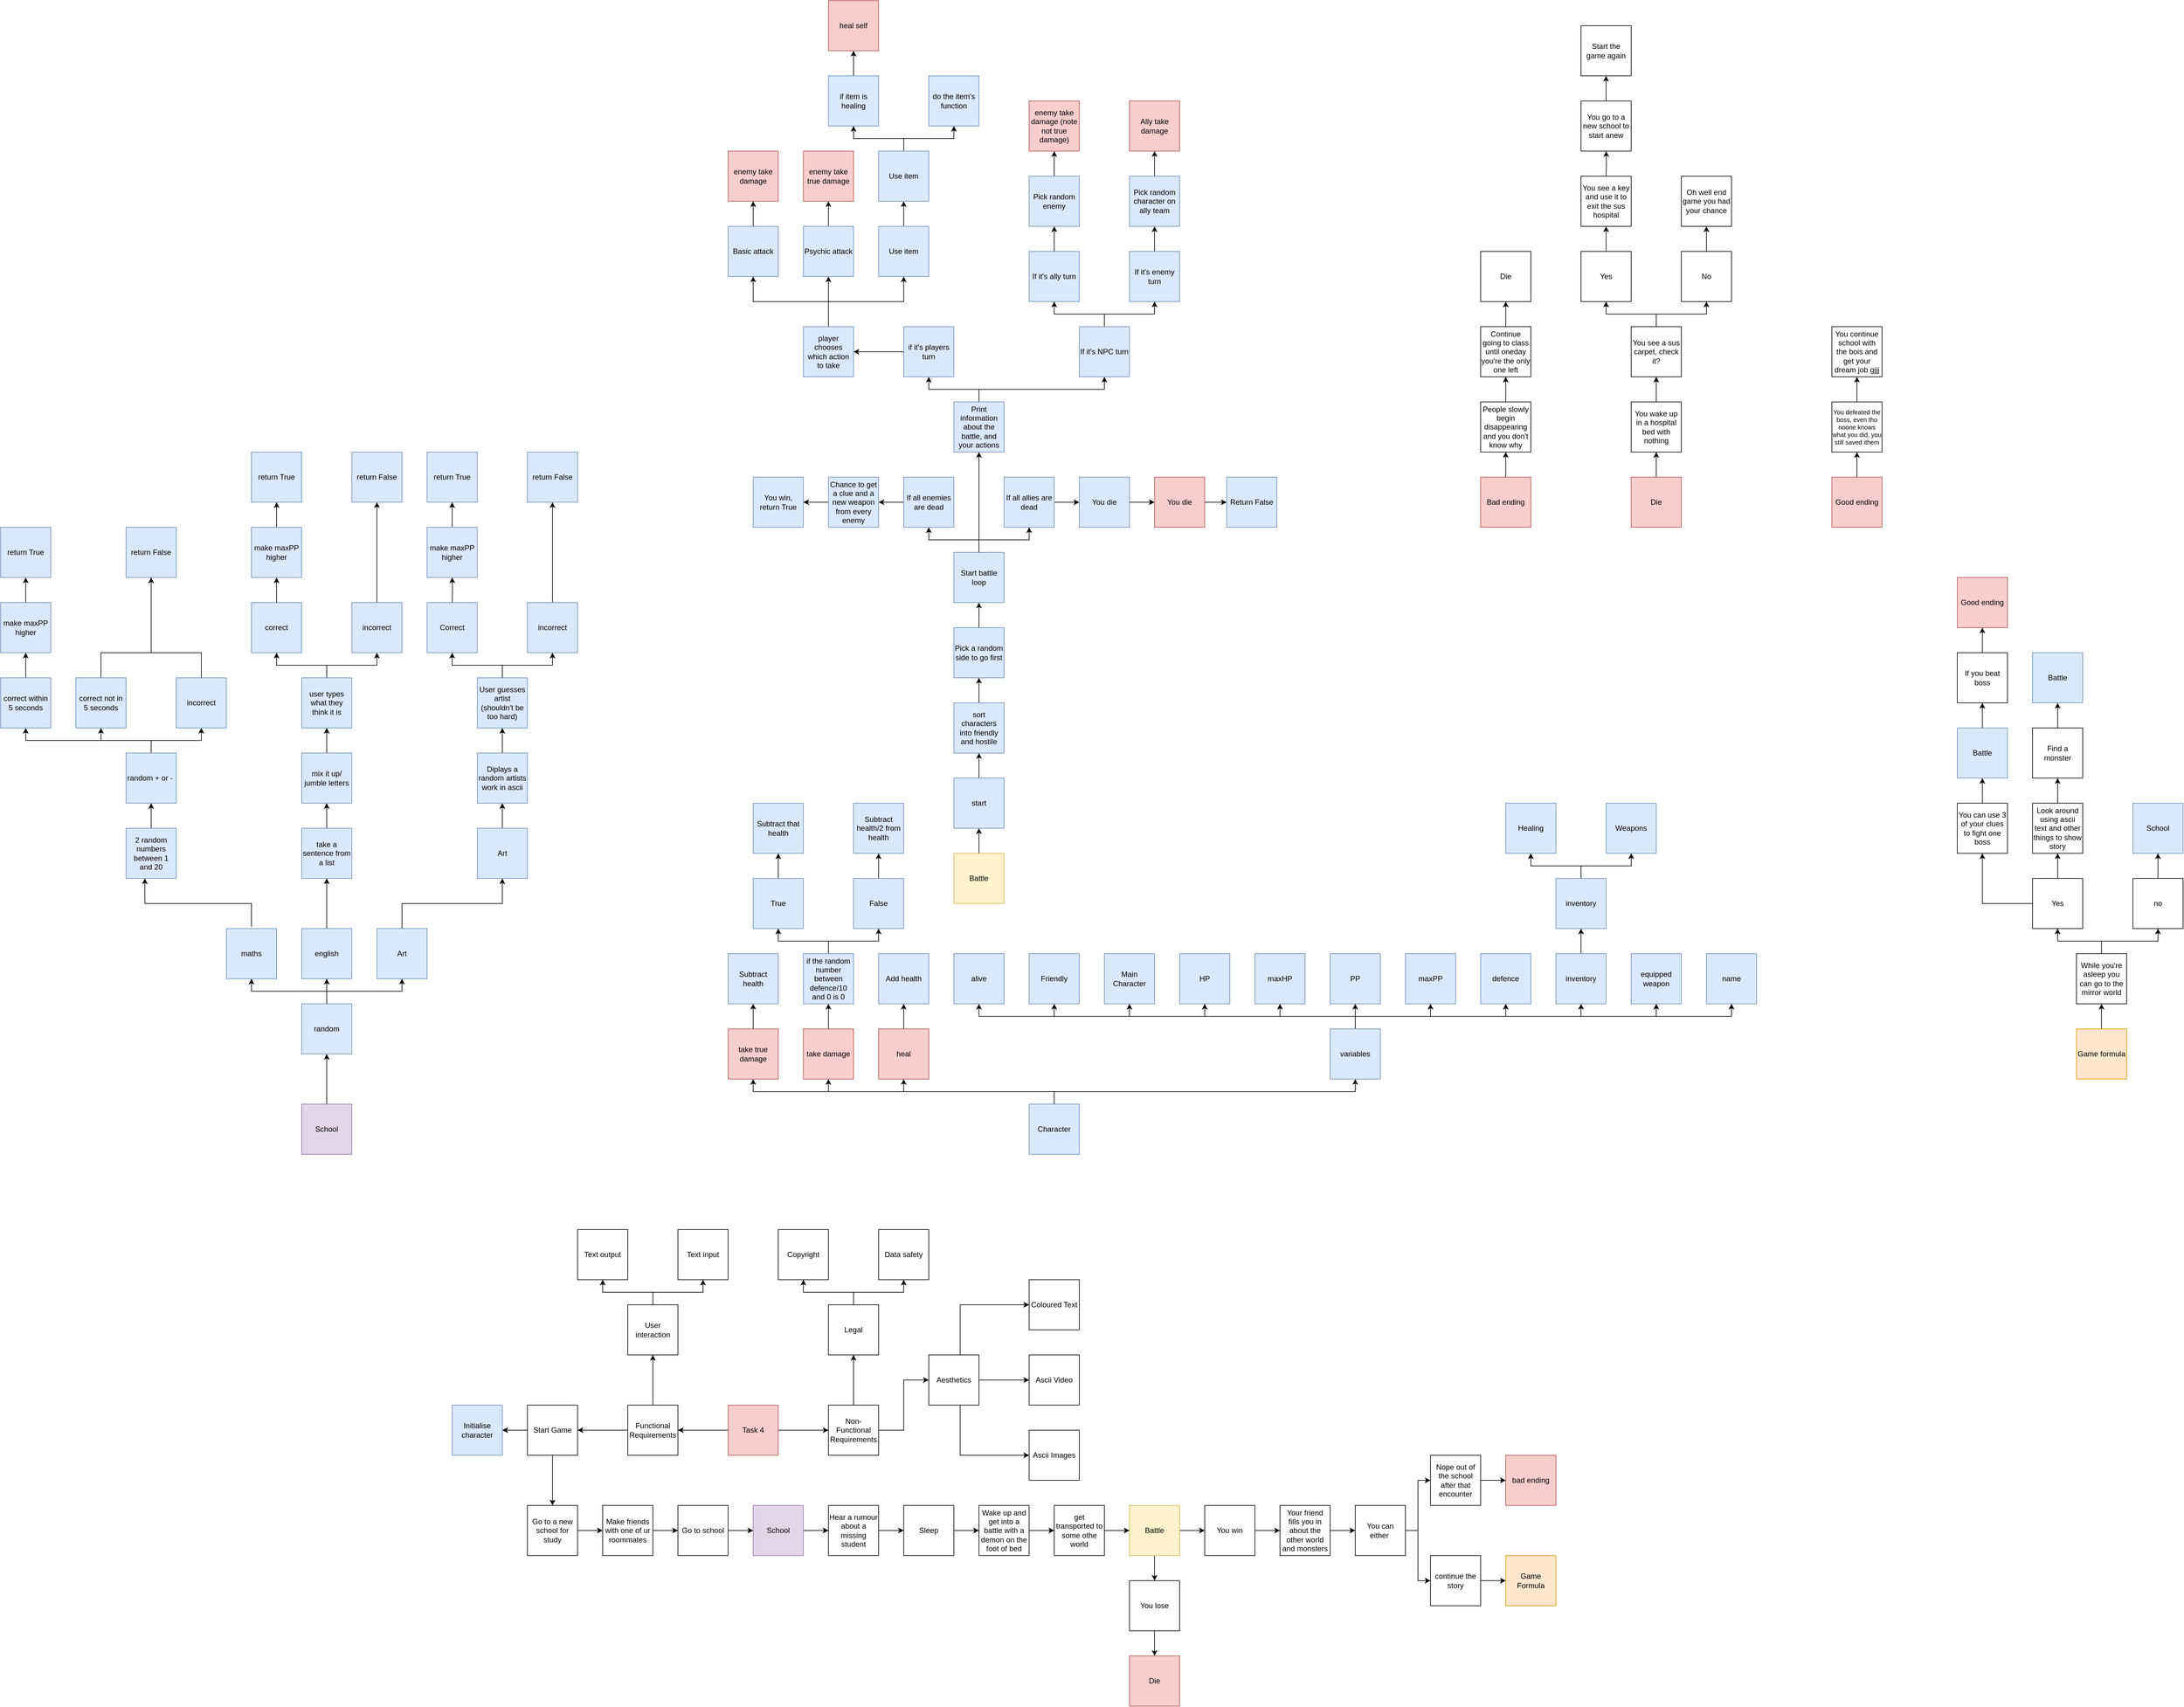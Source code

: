 <mxfile version="13.0.3" type="device"><diagram id="16wEB_wt3NdpS7BqnM1o" name="Page-1"><mxGraphModel dx="1449" dy="2552" grid="1" gridSize="10" guides="1" tooltips="1" connect="1" arrows="1" fold="1" page="1" pageScale="1" pageWidth="850" pageHeight="1100" math="0" shadow="0"><root><mxCell id="0"/><mxCell id="1" parent="0"/><mxCell id="exXWcmX4bOZxcQR9XMoQ-3" value="" style="edgeStyle=orthogonalEdgeStyle;rounded=0;orthogonalLoop=1;jettySize=auto;html=1;" parent="1" source="exXWcmX4bOZxcQR9XMoQ-1" target="exXWcmX4bOZxcQR9XMoQ-2" edge="1"><mxGeometry relative="1" as="geometry"/></mxCell><mxCell id="exXWcmX4bOZxcQR9XMoQ-5" value="" style="edgeStyle=orthogonalEdgeStyle;rounded=0;orthogonalLoop=1;jettySize=auto;html=1;" parent="1" source="exXWcmX4bOZxcQR9XMoQ-1" target="exXWcmX4bOZxcQR9XMoQ-4" edge="1"><mxGeometry relative="1" as="geometry"/></mxCell><mxCell id="exXWcmX4bOZxcQR9XMoQ-1" value="Task 4" style="whiteSpace=wrap;html=1;aspect=fixed;fillColor=#f8cecc;strokeColor=#b85450;" parent="1" vertex="1"><mxGeometry x="400" y="240" width="80" height="80" as="geometry"/></mxCell><mxCell id="exXWcmX4bOZxcQR9XMoQ-9" value="" style="edgeStyle=orthogonalEdgeStyle;rounded=0;orthogonalLoop=1;jettySize=auto;html=1;" parent="1" source="exXWcmX4bOZxcQR9XMoQ-4" target="exXWcmX4bOZxcQR9XMoQ-8" edge="1"><mxGeometry relative="1" as="geometry"/></mxCell><mxCell id="9oeMaHV2w1BKaAyBSRpe-8" value="" style="edgeStyle=orthogonalEdgeStyle;rounded=0;orthogonalLoop=1;jettySize=auto;html=1;" parent="1" source="exXWcmX4bOZxcQR9XMoQ-4" target="9oeMaHV2w1BKaAyBSRpe-7" edge="1"><mxGeometry relative="1" as="geometry"/></mxCell><mxCell id="exXWcmX4bOZxcQR9XMoQ-4" value="Non-Functional Requirements" style="whiteSpace=wrap;html=1;aspect=fixed;" parent="1" vertex="1"><mxGeometry x="560" y="240" width="80" height="80" as="geometry"/></mxCell><mxCell id="9oeMaHV2w1BKaAyBSRpe-10" value="" style="edgeStyle=orthogonalEdgeStyle;rounded=0;orthogonalLoop=1;jettySize=auto;html=1;" parent="1" source="9oeMaHV2w1BKaAyBSRpe-7" target="9oeMaHV2w1BKaAyBSRpe-9" edge="1"><mxGeometry relative="1" as="geometry"/></mxCell><mxCell id="9oeMaHV2w1BKaAyBSRpe-7" value="Legal" style="whiteSpace=wrap;html=1;aspect=fixed;" parent="1" vertex="1"><mxGeometry x="560" y="80" width="80" height="80" as="geometry"/></mxCell><mxCell id="9oeMaHV2w1BKaAyBSRpe-9" value="Data safety" style="whiteSpace=wrap;html=1;aspect=fixed;" parent="1" vertex="1"><mxGeometry x="640" y="-40" width="80" height="80" as="geometry"/></mxCell><mxCell id="exXWcmX4bOZxcQR9XMoQ-11" value="" style="edgeStyle=orthogonalEdgeStyle;rounded=0;orthogonalLoop=1;jettySize=auto;html=1;" parent="1" source="exXWcmX4bOZxcQR9XMoQ-8" target="exXWcmX4bOZxcQR9XMoQ-10" edge="1"><mxGeometry relative="1" as="geometry"><Array as="points"><mxPoint x="770" y="80"/></Array></mxGeometry></mxCell><mxCell id="exXWcmX4bOZxcQR9XMoQ-13" value="" style="edgeStyle=orthogonalEdgeStyle;rounded=0;orthogonalLoop=1;jettySize=auto;html=1;" parent="1" source="exXWcmX4bOZxcQR9XMoQ-8" target="exXWcmX4bOZxcQR9XMoQ-12" edge="1"><mxGeometry relative="1" as="geometry"><Array as="points"><mxPoint x="770" y="320"/></Array></mxGeometry></mxCell><mxCell id="exXWcmX4bOZxcQR9XMoQ-15" value="" style="edgeStyle=orthogonalEdgeStyle;rounded=0;orthogonalLoop=1;jettySize=auto;html=1;" parent="1" source="exXWcmX4bOZxcQR9XMoQ-8" target="exXWcmX4bOZxcQR9XMoQ-14" edge="1"><mxGeometry relative="1" as="geometry"/></mxCell><mxCell id="exXWcmX4bOZxcQR9XMoQ-8" value="Aesthetics" style="whiteSpace=wrap;html=1;aspect=fixed;" parent="1" vertex="1"><mxGeometry x="720" y="160" width="80" height="80" as="geometry"/></mxCell><mxCell id="exXWcmX4bOZxcQR9XMoQ-14" value="Ascii Video" style="whiteSpace=wrap;html=1;aspect=fixed;" parent="1" vertex="1"><mxGeometry x="880" y="160" width="80" height="80" as="geometry"/></mxCell><mxCell id="exXWcmX4bOZxcQR9XMoQ-12" value="Ascii Images" style="whiteSpace=wrap;html=1;aspect=fixed;" parent="1" vertex="1"><mxGeometry x="880" y="280" width="80" height="80" as="geometry"/></mxCell><mxCell id="exXWcmX4bOZxcQR9XMoQ-10" value="Coloured Text" style="whiteSpace=wrap;html=1;aspect=fixed;" parent="1" vertex="1"><mxGeometry x="880" y="40" width="80" height="80" as="geometry"/></mxCell><mxCell id="9oeMaHV2w1BKaAyBSRpe-2" value="" style="edgeStyle=orthogonalEdgeStyle;rounded=0;orthogonalLoop=1;jettySize=auto;html=1;" parent="1" source="exXWcmX4bOZxcQR9XMoQ-2" target="9oeMaHV2w1BKaAyBSRpe-1" edge="1"><mxGeometry relative="1" as="geometry"/></mxCell><mxCell id="9oeMaHV2w1BKaAyBSRpe-14" value="" style="edgeStyle=orthogonalEdgeStyle;rounded=0;orthogonalLoop=1;jettySize=auto;html=1;" parent="1" source="exXWcmX4bOZxcQR9XMoQ-2" target="9oeMaHV2w1BKaAyBSRpe-13" edge="1"><mxGeometry relative="1" as="geometry"/></mxCell><mxCell id="exXWcmX4bOZxcQR9XMoQ-2" value="Functional Requirements" style="whiteSpace=wrap;html=1;aspect=fixed;" parent="1" vertex="1"><mxGeometry x="240" y="240" width="80" height="80" as="geometry"/></mxCell><mxCell id="9oeMaHV2w1BKaAyBSRpe-16" value="" style="edgeStyle=orthogonalEdgeStyle;rounded=0;orthogonalLoop=1;jettySize=auto;html=1;" parent="1" source="9oeMaHV2w1BKaAyBSRpe-13" target="9oeMaHV2w1BKaAyBSRpe-15" edge="1"><mxGeometry relative="1" as="geometry"/></mxCell><mxCell id="bLnrD6sXtMgKVIhdGeOb-2" value="" style="edgeStyle=orthogonalEdgeStyle;rounded=0;orthogonalLoop=1;jettySize=auto;html=1;" edge="1" parent="1" source="9oeMaHV2w1BKaAyBSRpe-13" target="bLnrD6sXtMgKVIhdGeOb-1"><mxGeometry relative="1" as="geometry"/></mxCell><mxCell id="9oeMaHV2w1BKaAyBSRpe-13" value="Start Game" style="whiteSpace=wrap;html=1;aspect=fixed;" parent="1" vertex="1"><mxGeometry x="80" y="240" width="80" height="80" as="geometry"/></mxCell><mxCell id="bLnrD6sXtMgKVIhdGeOb-1" value="Initialise character" style="whiteSpace=wrap;html=1;aspect=fixed;fillColor=#dae8fc;strokeColor=#6c8ebf;" vertex="1" parent="1"><mxGeometry x="-40" y="240" width="80" height="80" as="geometry"/></mxCell><mxCell id="9oeMaHV2w1BKaAyBSRpe-18" value="" style="edgeStyle=orthogonalEdgeStyle;rounded=0;orthogonalLoop=1;jettySize=auto;html=1;" parent="1" source="9oeMaHV2w1BKaAyBSRpe-15" target="9oeMaHV2w1BKaAyBSRpe-17" edge="1"><mxGeometry relative="1" as="geometry"/></mxCell><mxCell id="9oeMaHV2w1BKaAyBSRpe-15" value="Go to a new school for study" style="whiteSpace=wrap;html=1;aspect=fixed;" parent="1" vertex="1"><mxGeometry x="80" y="400" width="80" height="80" as="geometry"/></mxCell><mxCell id="9oeMaHV2w1BKaAyBSRpe-53" value="" style="edgeStyle=orthogonalEdgeStyle;rounded=0;orthogonalLoop=1;jettySize=auto;html=1;" parent="1" source="9oeMaHV2w1BKaAyBSRpe-17" target="9oeMaHV2w1BKaAyBSRpe-52" edge="1"><mxGeometry relative="1" as="geometry"/></mxCell><mxCell id="9oeMaHV2w1BKaAyBSRpe-17" value="Make friends with one of ur roommates" style="whiteSpace=wrap;html=1;aspect=fixed;" parent="1" vertex="1"><mxGeometry x="200" y="400" width="80" height="80" as="geometry"/></mxCell><mxCell id="9oeMaHV2w1BKaAyBSRpe-55" value="" style="edgeStyle=orthogonalEdgeStyle;rounded=0;orthogonalLoop=1;jettySize=auto;html=1;" parent="1" source="9oeMaHV2w1BKaAyBSRpe-52" target="9oeMaHV2w1BKaAyBSRpe-54" edge="1"><mxGeometry relative="1" as="geometry"/></mxCell><mxCell id="9oeMaHV2w1BKaAyBSRpe-52" value="Go to school" style="whiteSpace=wrap;html=1;aspect=fixed;" parent="1" vertex="1"><mxGeometry x="320" y="400" width="80" height="80" as="geometry"/></mxCell><mxCell id="9oeMaHV2w1BKaAyBSRpe-57" value="" style="edgeStyle=orthogonalEdgeStyle;rounded=0;orthogonalLoop=1;jettySize=auto;html=1;" parent="1" source="9oeMaHV2w1BKaAyBSRpe-54" target="9oeMaHV2w1BKaAyBSRpe-56" edge="1"><mxGeometry relative="1" as="geometry"/></mxCell><mxCell id="9oeMaHV2w1BKaAyBSRpe-54" value="School" style="whiteSpace=wrap;html=1;aspect=fixed;fillColor=#e1d5e7;strokeColor=#9673a6;" parent="1" vertex="1"><mxGeometry x="440" y="400" width="80" height="80" as="geometry"/></mxCell><mxCell id="9oeMaHV2w1BKaAyBSRpe-59" value="" style="edgeStyle=orthogonalEdgeStyle;rounded=0;orthogonalLoop=1;jettySize=auto;html=1;" parent="1" source="9oeMaHV2w1BKaAyBSRpe-56" target="9oeMaHV2w1BKaAyBSRpe-58" edge="1"><mxGeometry relative="1" as="geometry"/></mxCell><mxCell id="9oeMaHV2w1BKaAyBSRpe-56" value="Hear a rumour about a missing student" style="whiteSpace=wrap;html=1;aspect=fixed;" parent="1" vertex="1"><mxGeometry x="560" y="400" width="80" height="80" as="geometry"/></mxCell><mxCell id="9oeMaHV2w1BKaAyBSRpe-61" value="" style="edgeStyle=orthogonalEdgeStyle;rounded=0;orthogonalLoop=1;jettySize=auto;html=1;" parent="1" source="9oeMaHV2w1BKaAyBSRpe-58" target="9oeMaHV2w1BKaAyBSRpe-60" edge="1"><mxGeometry relative="1" as="geometry"/></mxCell><mxCell id="9oeMaHV2w1BKaAyBSRpe-58" value="Sleep" style="whiteSpace=wrap;html=1;aspect=fixed;" parent="1" vertex="1"><mxGeometry x="680" y="400" width="80" height="80" as="geometry"/></mxCell><mxCell id="t13P5igCK74DCk57Ueyg-117" value="" style="edgeStyle=orthogonalEdgeStyle;rounded=0;orthogonalLoop=1;jettySize=auto;html=1;" parent="1" source="9oeMaHV2w1BKaAyBSRpe-60" edge="1"><mxGeometry relative="1" as="geometry"><mxPoint x="920" y="440" as="targetPoint"/></mxGeometry></mxCell><mxCell id="9oeMaHV2w1BKaAyBSRpe-60" value="Wake up and get into a battle with a demon on the foot of bed" style="whiteSpace=wrap;html=1;aspect=fixed;comic=0;" parent="1" vertex="1"><mxGeometry x="800" y="400" width="80" height="80" as="geometry"/></mxCell><mxCell id="qQBoI6LvPJPEByH0ZdB4-10" value="" style="edgeStyle=orthogonalEdgeStyle;rounded=0;orthogonalLoop=1;jettySize=auto;html=1;" parent="1" source="t13P5igCK74DCk57Ueyg-116" target="qQBoI6LvPJPEByH0ZdB4-9" edge="1"><mxGeometry relative="1" as="geometry"/></mxCell><mxCell id="qQBoI6LvPJPEByH0ZdB4-12" value="" style="edgeStyle=orthogonalEdgeStyle;rounded=0;orthogonalLoop=1;jettySize=auto;html=1;" parent="1" source="t13P5igCK74DCk57Ueyg-116" target="qQBoI6LvPJPEByH0ZdB4-11" edge="1"><mxGeometry relative="1" as="geometry"/></mxCell><mxCell id="t13P5igCK74DCk57Ueyg-116" value="Battle" style="whiteSpace=wrap;html=1;aspect=fixed;comic=0;fillColor=#fff2cc;strokeColor=#d6b656;" parent="1" vertex="1"><mxGeometry x="1040" y="400" width="80" height="80" as="geometry"/></mxCell><mxCell id="qQBoI6LvPJPEByH0ZdB4-18" value="" style="edgeStyle=orthogonalEdgeStyle;rounded=0;orthogonalLoop=1;jettySize=auto;html=1;" parent="1" source="qQBoI6LvPJPEByH0ZdB4-11" target="qQBoI6LvPJPEByH0ZdB4-17" edge="1"><mxGeometry relative="1" as="geometry"/></mxCell><mxCell id="qQBoI6LvPJPEByH0ZdB4-11" value="You win" style="whiteSpace=wrap;html=1;aspect=fixed;comic=0;" parent="1" vertex="1"><mxGeometry x="1160" y="400" width="80" height="80" as="geometry"/></mxCell><mxCell id="qQBoI6LvPJPEByH0ZdB4-20" value="" style="edgeStyle=orthogonalEdgeStyle;rounded=0;orthogonalLoop=1;jettySize=auto;html=1;" parent="1" source="qQBoI6LvPJPEByH0ZdB4-17" target="qQBoI6LvPJPEByH0ZdB4-19" edge="1"><mxGeometry relative="1" as="geometry"/></mxCell><mxCell id="qQBoI6LvPJPEByH0ZdB4-17" value="Your friend fills you in about the other world and monsters" style="whiteSpace=wrap;html=1;aspect=fixed;comic=0;" parent="1" vertex="1"><mxGeometry x="1280" y="400" width="80" height="80" as="geometry"/></mxCell><mxCell id="qQBoI6LvPJPEByH0ZdB4-22" value="" style="edgeStyle=orthogonalEdgeStyle;rounded=0;orthogonalLoop=1;jettySize=auto;html=1;" parent="1" source="qQBoI6LvPJPEByH0ZdB4-19" target="qQBoI6LvPJPEByH0ZdB4-21" edge="1"><mxGeometry relative="1" as="geometry"/></mxCell><mxCell id="qQBoI6LvPJPEByH0ZdB4-24" value="" style="edgeStyle=orthogonalEdgeStyle;rounded=0;orthogonalLoop=1;jettySize=auto;html=1;" parent="1" source="qQBoI6LvPJPEByH0ZdB4-19" target="qQBoI6LvPJPEByH0ZdB4-23" edge="1"><mxGeometry relative="1" as="geometry"/></mxCell><mxCell id="qQBoI6LvPJPEByH0ZdB4-19" value="You can either&amp;nbsp;" style="whiteSpace=wrap;html=1;aspect=fixed;comic=0;" parent="1" vertex="1"><mxGeometry x="1400" y="400" width="80" height="80" as="geometry"/></mxCell><mxCell id="qQBoI6LvPJPEByH0ZdB4-28" value="" style="edgeStyle=orthogonalEdgeStyle;rounded=0;orthogonalLoop=1;jettySize=auto;html=1;" parent="1" source="qQBoI6LvPJPEByH0ZdB4-23" target="qQBoI6LvPJPEByH0ZdB4-27" edge="1"><mxGeometry relative="1" as="geometry"/></mxCell><mxCell id="qQBoI6LvPJPEByH0ZdB4-23" value="continue the story" style="whiteSpace=wrap;html=1;aspect=fixed;comic=0;" parent="1" vertex="1"><mxGeometry x="1520" y="480" width="80" height="80" as="geometry"/></mxCell><mxCell id="qQBoI6LvPJPEByH0ZdB4-27" value="Game Formula" style="whiteSpace=wrap;html=1;aspect=fixed;comic=0;fillColor=#ffe6cc;strokeColor=#d79b00;" parent="1" vertex="1"><mxGeometry x="1640" y="480" width="80" height="80" as="geometry"/></mxCell><mxCell id="qQBoI6LvPJPEByH0ZdB4-26" value="" style="edgeStyle=orthogonalEdgeStyle;rounded=0;orthogonalLoop=1;jettySize=auto;html=1;" parent="1" source="qQBoI6LvPJPEByH0ZdB4-21" target="qQBoI6LvPJPEByH0ZdB4-25" edge="1"><mxGeometry relative="1" as="geometry"/></mxCell><mxCell id="qQBoI6LvPJPEByH0ZdB4-21" value="Nope out of the school after that encounter" style="whiteSpace=wrap;html=1;aspect=fixed;comic=0;" parent="1" vertex="1"><mxGeometry x="1520" y="320" width="80" height="80" as="geometry"/></mxCell><mxCell id="qQBoI6LvPJPEByH0ZdB4-25" value="bad ending" style="whiteSpace=wrap;html=1;aspect=fixed;comic=0;fillColor=#f8cecc;strokeColor=#b85450;" parent="1" vertex="1"><mxGeometry x="1640" y="320" width="80" height="80" as="geometry"/></mxCell><mxCell id="qQBoI6LvPJPEByH0ZdB4-16" value="" style="edgeStyle=orthogonalEdgeStyle;rounded=0;orthogonalLoop=1;jettySize=auto;html=1;" parent="1" source="qQBoI6LvPJPEByH0ZdB4-9" target="qQBoI6LvPJPEByH0ZdB4-15" edge="1"><mxGeometry relative="1" as="geometry"/></mxCell><mxCell id="qQBoI6LvPJPEByH0ZdB4-9" value="You lose" style="whiteSpace=wrap;html=1;aspect=fixed;comic=0;" parent="1" vertex="1"><mxGeometry x="1040" y="520" width="80" height="80" as="geometry"/></mxCell><mxCell id="qQBoI6LvPJPEByH0ZdB4-15" value="Die" style="whiteSpace=wrap;html=1;aspect=fixed;comic=0;fillColor=#f8cecc;strokeColor=#b85450;" parent="1" vertex="1"><mxGeometry x="1040" y="640" width="80" height="80" as="geometry"/></mxCell><mxCell id="9oeMaHV2w1BKaAyBSRpe-4" value="" style="edgeStyle=orthogonalEdgeStyle;rounded=0;orthogonalLoop=1;jettySize=auto;html=1;" parent="1" source="9oeMaHV2w1BKaAyBSRpe-1" target="9oeMaHV2w1BKaAyBSRpe-3" edge="1"><mxGeometry relative="1" as="geometry"/></mxCell><mxCell id="9oeMaHV2w1BKaAyBSRpe-1" value="User interaction" style="whiteSpace=wrap;html=1;aspect=fixed;" parent="1" vertex="1"><mxGeometry x="240" y="80" width="80" height="80" as="geometry"/></mxCell><mxCell id="9oeMaHV2w1BKaAyBSRpe-6" value="" style="edgeStyle=orthogonalEdgeStyle;rounded=0;orthogonalLoop=1;jettySize=auto;html=1;exitX=0.5;exitY=0;exitDx=0;exitDy=0;" parent="1" source="9oeMaHV2w1BKaAyBSRpe-1" target="9oeMaHV2w1BKaAyBSRpe-5" edge="1"><mxGeometry relative="1" as="geometry"/></mxCell><mxCell id="9oeMaHV2w1BKaAyBSRpe-3" value="Text input" style="whiteSpace=wrap;html=1;aspect=fixed;" parent="1" vertex="1"><mxGeometry x="320" y="-40" width="80" height="80" as="geometry"/></mxCell><mxCell id="9oeMaHV2w1BKaAyBSRpe-5" value="Text output" style="whiteSpace=wrap;html=1;aspect=fixed;" parent="1" vertex="1"><mxGeometry x="160" y="-40" width="80" height="80" as="geometry"/></mxCell><mxCell id="9oeMaHV2w1BKaAyBSRpe-11" value="Copyright" style="whiteSpace=wrap;html=1;aspect=fixed;" parent="1" vertex="1"><mxGeometry x="480" y="-40" width="80" height="80" as="geometry"/></mxCell><mxCell id="9oeMaHV2w1BKaAyBSRpe-12" value="" style="edgeStyle=orthogonalEdgeStyle;rounded=0;orthogonalLoop=1;jettySize=auto;html=1;exitX=0.5;exitY=0;exitDx=0;exitDy=0;entryX=0.5;entryY=1;entryDx=0;entryDy=0;" parent="1" source="9oeMaHV2w1BKaAyBSRpe-7" target="9oeMaHV2w1BKaAyBSRpe-11" edge="1"><mxGeometry relative="1" as="geometry"><mxPoint x="600" y="80" as="sourcePoint"/><mxPoint x="680" y="20" as="targetPoint"/></mxGeometry></mxCell><mxCell id="9oeMaHV2w1BKaAyBSRpe-24" value="" style="edgeStyle=orthogonalEdgeStyle;rounded=0;orthogonalLoop=1;jettySize=auto;html=1;" parent="1" source="9oeMaHV2w1BKaAyBSRpe-22" target="9oeMaHV2w1BKaAyBSRpe-23" edge="1"><mxGeometry relative="1" as="geometry"/></mxCell><mxCell id="9oeMaHV2w1BKaAyBSRpe-22" value="School" style="whiteSpace=wrap;html=1;aspect=fixed;fillColor=#e1d5e7;strokeColor=#9673a6;" parent="1" vertex="1"><mxGeometry x="-280" y="-240" width="80" height="80" as="geometry"/></mxCell><mxCell id="9oeMaHV2w1BKaAyBSRpe-26" value="" style="edgeStyle=orthogonalEdgeStyle;rounded=0;orthogonalLoop=1;jettySize=auto;html=1;exitX=0.5;exitY=0;exitDx=0;exitDy=0;" parent="1" source="9oeMaHV2w1BKaAyBSRpe-23" target="9oeMaHV2w1BKaAyBSRpe-25" edge="1"><mxGeometry relative="1" as="geometry"/></mxCell><mxCell id="9oeMaHV2w1BKaAyBSRpe-30" value="" style="edgeStyle=orthogonalEdgeStyle;rounded=0;orthogonalLoop=1;jettySize=auto;html=1;exitX=0.5;exitY=0;exitDx=0;exitDy=0;" parent="1" source="9oeMaHV2w1BKaAyBSRpe-23" target="9oeMaHV2w1BKaAyBSRpe-29" edge="1"><mxGeometry relative="1" as="geometry"/></mxCell><mxCell id="9oeMaHV2w1BKaAyBSRpe-23" value="random" style="whiteSpace=wrap;html=1;aspect=fixed;fillColor=#dae8fc;strokeColor=#6c8ebf;" parent="1" vertex="1"><mxGeometry x="-280" y="-400" width="80" height="80" as="geometry"/></mxCell><mxCell id="9oeMaHV2w1BKaAyBSRpe-32" value="" style="edgeStyle=orthogonalEdgeStyle;rounded=0;orthogonalLoop=1;jettySize=auto;html=1;" parent="1" target="9oeMaHV2w1BKaAyBSRpe-31" edge="1"><mxGeometry relative="1" as="geometry"><mxPoint x="-360" y="-523" as="sourcePoint"/><Array as="points"><mxPoint x="-360" y="-560"/><mxPoint x="-530" y="-560"/></Array></mxGeometry></mxCell><mxCell id="9oeMaHV2w1BKaAyBSRpe-29" value="maths" style="whiteSpace=wrap;html=1;aspect=fixed;fillColor=#dae8fc;strokeColor=#6c8ebf;" parent="1" vertex="1"><mxGeometry x="-400" y="-520" width="80" height="80" as="geometry"/></mxCell><mxCell id="9oeMaHV2w1BKaAyBSRpe-34" value="" style="edgeStyle=orthogonalEdgeStyle;rounded=0;orthogonalLoop=1;jettySize=auto;html=1;" parent="1" source="9oeMaHV2w1BKaAyBSRpe-31" target="9oeMaHV2w1BKaAyBSRpe-33" edge="1"><mxGeometry relative="1" as="geometry"/></mxCell><mxCell id="9oeMaHV2w1BKaAyBSRpe-31" value="2 random numbers between 1 and 20" style="whiteSpace=wrap;html=1;aspect=fixed;fillColor=#dae8fc;strokeColor=#6c8ebf;" parent="1" vertex="1"><mxGeometry x="-560" y="-680" width="80" height="80" as="geometry"/></mxCell><mxCell id="9oeMaHV2w1BKaAyBSRpe-36" value="" style="edgeStyle=orthogonalEdgeStyle;rounded=0;orthogonalLoop=1;jettySize=auto;html=1;exitX=0.5;exitY=0;exitDx=0;exitDy=0;" parent="1" source="9oeMaHV2w1BKaAyBSRpe-33" target="9oeMaHV2w1BKaAyBSRpe-35" edge="1"><mxGeometry relative="1" as="geometry"/></mxCell><mxCell id="9oeMaHV2w1BKaAyBSRpe-38" value="" style="edgeStyle=orthogonalEdgeStyle;rounded=0;orthogonalLoop=1;jettySize=auto;html=1;" parent="1" source="9oeMaHV2w1BKaAyBSRpe-33" target="9oeMaHV2w1BKaAyBSRpe-37" edge="1"><mxGeometry relative="1" as="geometry"/></mxCell><mxCell id="9oeMaHV2w1BKaAyBSRpe-41" value="" style="edgeStyle=orthogonalEdgeStyle;rounded=0;orthogonalLoop=1;jettySize=auto;html=1;" parent="1" source="9oeMaHV2w1BKaAyBSRpe-33" target="9oeMaHV2w1BKaAyBSRpe-40" edge="1"><mxGeometry relative="1" as="geometry"/></mxCell><mxCell id="9oeMaHV2w1BKaAyBSRpe-33" value="random + or -&amp;nbsp;" style="whiteSpace=wrap;html=1;aspect=fixed;fillColor=#dae8fc;strokeColor=#6c8ebf;" parent="1" vertex="1"><mxGeometry x="-560" y="-800" width="80" height="80" as="geometry"/></mxCell><mxCell id="9oeMaHV2w1BKaAyBSRpe-51" value="" style="edgeStyle=orthogonalEdgeStyle;rounded=0;orthogonalLoop=1;jettySize=auto;html=1;entryX=0.5;entryY=1;entryDx=0;entryDy=0;" parent="1" source="9oeMaHV2w1BKaAyBSRpe-40" target="9oeMaHV2w1BKaAyBSRpe-48" edge="1"><mxGeometry relative="1" as="geometry"><mxPoint x="-440" y="-1000" as="targetPoint"/><Array as="points"><mxPoint x="-440" y="-960"/><mxPoint x="-520" y="-960"/></Array></mxGeometry></mxCell><mxCell id="9oeMaHV2w1BKaAyBSRpe-40" value="incorrect" style="whiteSpace=wrap;html=1;aspect=fixed;fillColor=#dae8fc;strokeColor=#6c8ebf;" parent="1" vertex="1"><mxGeometry x="-480" y="-920" width="80" height="80" as="geometry"/></mxCell><mxCell id="9oeMaHV2w1BKaAyBSRpe-49" value="" style="edgeStyle=orthogonalEdgeStyle;rounded=0;orthogonalLoop=1;jettySize=auto;html=1;" parent="1" source="9oeMaHV2w1BKaAyBSRpe-37" target="9oeMaHV2w1BKaAyBSRpe-48" edge="1"><mxGeometry relative="1" as="geometry"><Array as="points"><mxPoint x="-600" y="-960"/><mxPoint x="-520" y="-960"/></Array></mxGeometry></mxCell><mxCell id="9oeMaHV2w1BKaAyBSRpe-37" value="correct not in 5 seconds" style="whiteSpace=wrap;html=1;aspect=fixed;fillColor=#dae8fc;strokeColor=#6c8ebf;" parent="1" vertex="1"><mxGeometry x="-640" y="-920" width="80" height="80" as="geometry"/></mxCell><mxCell id="9oeMaHV2w1BKaAyBSRpe-48" value="return False" style="whiteSpace=wrap;html=1;aspect=fixed;fillColor=#dae8fc;strokeColor=#6c8ebf;" parent="1" vertex="1"><mxGeometry x="-560" y="-1160" width="80" height="80" as="geometry"/></mxCell><mxCell id="9oeMaHV2w1BKaAyBSRpe-45" value="" style="edgeStyle=orthogonalEdgeStyle;rounded=0;orthogonalLoop=1;jettySize=auto;html=1;" parent="1" source="9oeMaHV2w1BKaAyBSRpe-35" target="9oeMaHV2w1BKaAyBSRpe-44" edge="1"><mxGeometry relative="1" as="geometry"/></mxCell><mxCell id="9oeMaHV2w1BKaAyBSRpe-35" value="correct within 5 seconds" style="whiteSpace=wrap;html=1;aspect=fixed;fillColor=#dae8fc;strokeColor=#6c8ebf;" parent="1" vertex="1"><mxGeometry x="-760" y="-920" width="80" height="80" as="geometry"/></mxCell><mxCell id="9oeMaHV2w1BKaAyBSRpe-47" value="" style="edgeStyle=orthogonalEdgeStyle;rounded=0;orthogonalLoop=1;jettySize=auto;html=1;" parent="1" source="9oeMaHV2w1BKaAyBSRpe-44" target="9oeMaHV2w1BKaAyBSRpe-46" edge="1"><mxGeometry relative="1" as="geometry"/></mxCell><mxCell id="9oeMaHV2w1BKaAyBSRpe-44" value="make maxPP higher" style="whiteSpace=wrap;html=1;aspect=fixed;fillColor=#dae8fc;strokeColor=#6c8ebf;" parent="1" vertex="1"><mxGeometry x="-760" y="-1040" width="80" height="80" as="geometry"/></mxCell><mxCell id="9oeMaHV2w1BKaAyBSRpe-46" value="return True" style="whiteSpace=wrap;html=1;aspect=fixed;fillColor=#dae8fc;strokeColor=#6c8ebf;" parent="1" vertex="1"><mxGeometry x="-760" y="-1160" width="80" height="80" as="geometry"/></mxCell><mxCell id="t13P5igCK74DCk57Ueyg-18" value="" style="edgeStyle=orthogonalEdgeStyle;rounded=0;orthogonalLoop=1;jettySize=auto;html=1;exitX=0.5;exitY=0;exitDx=0;exitDy=0;" parent="1" source="9oeMaHV2w1BKaAyBSRpe-25" target="t13P5igCK74DCk57Ueyg-17" edge="1"><mxGeometry relative="1" as="geometry"/></mxCell><mxCell id="9oeMaHV2w1BKaAyBSRpe-25" value="Art" style="whiteSpace=wrap;html=1;aspect=fixed;fillColor=#dae8fc;strokeColor=#6c8ebf;" parent="1" vertex="1"><mxGeometry x="-160" y="-520" width="80" height="80" as="geometry"/></mxCell><mxCell id="t13P5igCK74DCk57Ueyg-21" value="" style="edgeStyle=orthogonalEdgeStyle;rounded=0;orthogonalLoop=1;jettySize=auto;html=1;" parent="1" source="t13P5igCK74DCk57Ueyg-17" target="t13P5igCK74DCk57Ueyg-20" edge="1"><mxGeometry relative="1" as="geometry"/></mxCell><mxCell id="t13P5igCK74DCk57Ueyg-17" value="Art" style="whiteSpace=wrap;html=1;aspect=fixed;fillColor=#dae8fc;strokeColor=#6c8ebf;" parent="1" vertex="1"><mxGeometry y="-680" width="80" height="80" as="geometry"/></mxCell><mxCell id="t13P5igCK74DCk57Ueyg-23" value="" style="edgeStyle=orthogonalEdgeStyle;rounded=0;orthogonalLoop=1;jettySize=auto;html=1;" parent="1" source="t13P5igCK74DCk57Ueyg-20" target="t13P5igCK74DCk57Ueyg-22" edge="1"><mxGeometry relative="1" as="geometry"/></mxCell><mxCell id="t13P5igCK74DCk57Ueyg-20" value="Diplays a random artists work in ascii" style="whiteSpace=wrap;html=1;aspect=fixed;fillColor=#dae8fc;strokeColor=#6c8ebf;" parent="1" vertex="1"><mxGeometry y="-800" width="80" height="80" as="geometry"/></mxCell><mxCell id="t13P5igCK74DCk57Ueyg-25" value="" style="edgeStyle=orthogonalEdgeStyle;rounded=0;orthogonalLoop=1;jettySize=auto;html=1;" parent="1" source="t13P5igCK74DCk57Ueyg-22" target="t13P5igCK74DCk57Ueyg-24" edge="1"><mxGeometry relative="1" as="geometry"/></mxCell><mxCell id="t13P5igCK74DCk57Ueyg-22" value="User guesses artist (shouldn't be too hard)" style="whiteSpace=wrap;html=1;aspect=fixed;fillColor=#dae8fc;strokeColor=#6c8ebf;" parent="1" vertex="1"><mxGeometry y="-920" width="80" height="80" as="geometry"/></mxCell><mxCell id="t13P5igCK74DCk57Ueyg-24" value="Correct" style="whiteSpace=wrap;html=1;aspect=fixed;fillColor=#dae8fc;strokeColor=#6c8ebf;" parent="1" vertex="1"><mxGeometry x="-80" y="-1040" width="80" height="80" as="geometry"/></mxCell><mxCell id="t13P5igCK74DCk57Ueyg-2" value="" style="edgeStyle=orthogonalEdgeStyle;rounded=0;orthogonalLoop=1;jettySize=auto;html=1;" parent="1" source="9oeMaHV2w1BKaAyBSRpe-27" target="t13P5igCK74DCk57Ueyg-1" edge="1"><mxGeometry relative="1" as="geometry"/></mxCell><mxCell id="9oeMaHV2w1BKaAyBSRpe-27" value="english" style="whiteSpace=wrap;html=1;aspect=fixed;fillColor=#dae8fc;strokeColor=#6c8ebf;" parent="1" vertex="1"><mxGeometry x="-280" y="-520" width="80" height="80" as="geometry"/></mxCell><mxCell id="t13P5igCK74DCk57Ueyg-4" value="" style="edgeStyle=orthogonalEdgeStyle;rounded=0;orthogonalLoop=1;jettySize=auto;html=1;" parent="1" source="t13P5igCK74DCk57Ueyg-1" target="t13P5igCK74DCk57Ueyg-3" edge="1"><mxGeometry relative="1" as="geometry"/></mxCell><mxCell id="t13P5igCK74DCk57Ueyg-1" value="take a sentence from a list" style="whiteSpace=wrap;html=1;aspect=fixed;fillColor=#dae8fc;strokeColor=#6c8ebf;" parent="1" vertex="1"><mxGeometry x="-280" y="-680" width="80" height="80" as="geometry"/></mxCell><mxCell id="t13P5igCK74DCk57Ueyg-6" value="" style="edgeStyle=orthogonalEdgeStyle;rounded=0;orthogonalLoop=1;jettySize=auto;html=1;" parent="1" source="t13P5igCK74DCk57Ueyg-3" target="t13P5igCK74DCk57Ueyg-5" edge="1"><mxGeometry relative="1" as="geometry"/></mxCell><mxCell id="t13P5igCK74DCk57Ueyg-3" value="mix it up/ jumble letters" style="whiteSpace=wrap;html=1;aspect=fixed;fillColor=#dae8fc;strokeColor=#6c8ebf;" parent="1" vertex="1"><mxGeometry x="-280" y="-800" width="80" height="80" as="geometry"/></mxCell><mxCell id="t13P5igCK74DCk57Ueyg-8" value="" style="edgeStyle=orthogonalEdgeStyle;rounded=0;orthogonalLoop=1;jettySize=auto;html=1;" parent="1" source="t13P5igCK74DCk57Ueyg-5" target="t13P5igCK74DCk57Ueyg-7" edge="1"><mxGeometry relative="1" as="geometry"/></mxCell><mxCell id="t13P5igCK74DCk57Ueyg-10" value="" style="edgeStyle=orthogonalEdgeStyle;rounded=0;orthogonalLoop=1;jettySize=auto;html=1;" parent="1" source="t13P5igCK74DCk57Ueyg-5" target="t13P5igCK74DCk57Ueyg-9" edge="1"><mxGeometry relative="1" as="geometry"/></mxCell><mxCell id="t13P5igCK74DCk57Ueyg-5" value="user types what they think it is" style="whiteSpace=wrap;html=1;aspect=fixed;fillColor=#dae8fc;strokeColor=#6c8ebf;" parent="1" vertex="1"><mxGeometry x="-280" y="-920" width="80" height="80" as="geometry"/></mxCell><mxCell id="t13P5igCK74DCk57Ueyg-12" value="" style="edgeStyle=orthogonalEdgeStyle;rounded=0;orthogonalLoop=1;jettySize=auto;html=1;" parent="1" source="t13P5igCK74DCk57Ueyg-9" target="t13P5igCK74DCk57Ueyg-11" edge="1"><mxGeometry relative="1" as="geometry"/></mxCell><mxCell id="t13P5igCK74DCk57Ueyg-9" value="correct" style="whiteSpace=wrap;html=1;aspect=fixed;fillColor=#dae8fc;strokeColor=#6c8ebf;" parent="1" vertex="1"><mxGeometry x="-360" y="-1040" width="80" height="80" as="geometry"/></mxCell><mxCell id="t13P5igCK74DCk57Ueyg-14" value="" style="edgeStyle=orthogonalEdgeStyle;rounded=0;orthogonalLoop=1;jettySize=auto;html=1;" parent="1" source="t13P5igCK74DCk57Ueyg-11" target="t13P5igCK74DCk57Ueyg-13" edge="1"><mxGeometry relative="1" as="geometry"/></mxCell><mxCell id="t13P5igCK74DCk57Ueyg-11" value="make maxPP higher" style="whiteSpace=wrap;html=1;aspect=fixed;fillColor=#dae8fc;strokeColor=#6c8ebf;" parent="1" vertex="1"><mxGeometry x="-360" y="-1160" width="80" height="80" as="geometry"/></mxCell><mxCell id="t13P5igCK74DCk57Ueyg-13" value="return True" style="whiteSpace=wrap;html=1;aspect=fixed;fillColor=#dae8fc;strokeColor=#6c8ebf;direction=south;" parent="1" vertex="1"><mxGeometry x="-360" y="-1280" width="80" height="80" as="geometry"/></mxCell><mxCell id="t13P5igCK74DCk57Ueyg-16" value="" style="edgeStyle=orthogonalEdgeStyle;rounded=0;orthogonalLoop=1;jettySize=auto;html=1;" parent="1" source="t13P5igCK74DCk57Ueyg-7" target="t13P5igCK74DCk57Ueyg-15" edge="1"><mxGeometry relative="1" as="geometry"/></mxCell><mxCell id="t13P5igCK74DCk57Ueyg-7" value="incorrect" style="whiteSpace=wrap;html=1;aspect=fixed;fillColor=#dae8fc;strokeColor=#6c8ebf;" parent="1" vertex="1"><mxGeometry x="-200" y="-1040" width="80" height="80" as="geometry"/></mxCell><mxCell id="t13P5igCK74DCk57Ueyg-15" value="return False" style="whiteSpace=wrap;html=1;aspect=fixed;fillColor=#dae8fc;strokeColor=#6c8ebf;" parent="1" vertex="1"><mxGeometry x="-200" y="-1280" width="80" height="80" as="geometry"/></mxCell><mxCell id="9oeMaHV2w1BKaAyBSRpe-28" value="" style="endArrow=classic;html=1;entryX=0.5;entryY=1;entryDx=0;entryDy=0;exitX=0.5;exitY=0;exitDx=0;exitDy=0;" parent="1" source="9oeMaHV2w1BKaAyBSRpe-23" target="9oeMaHV2w1BKaAyBSRpe-27" edge="1"><mxGeometry width="50" height="50" relative="1" as="geometry"><mxPoint x="-370" y="-380" as="sourcePoint"/><mxPoint x="-320" y="-430" as="targetPoint"/></mxGeometry></mxCell><mxCell id="t13P5igCK74DCk57Ueyg-81" value="" style="edgeStyle=orthogonalEdgeStyle;rounded=0;orthogonalLoop=1;jettySize=auto;html=1;" parent="1" source="9oeMaHV2w1BKaAyBSRpe-64" target="t13P5igCK74DCk57Ueyg-80" edge="1"><mxGeometry relative="1" as="geometry"/></mxCell><mxCell id="9oeMaHV2w1BKaAyBSRpe-64" value="Battle" style="whiteSpace=wrap;html=1;aspect=fixed;comic=0;fillColor=#fff2cc;strokeColor=#d6b656;" parent="1" vertex="1"><mxGeometry x="760" y="-640" width="80" height="80" as="geometry"/></mxCell><mxCell id="t13P5igCK74DCk57Ueyg-83" value="" style="edgeStyle=orthogonalEdgeStyle;rounded=0;orthogonalLoop=1;jettySize=auto;html=1;" parent="1" source="t13P5igCK74DCk57Ueyg-80" target="t13P5igCK74DCk57Ueyg-82" edge="1"><mxGeometry relative="1" as="geometry"/></mxCell><mxCell id="t13P5igCK74DCk57Ueyg-80" value="start" style="whiteSpace=wrap;html=1;aspect=fixed;comic=0;fillColor=#dae8fc;strokeColor=#6c8ebf;" parent="1" vertex="1"><mxGeometry x="760" y="-760" width="80" height="80" as="geometry"/></mxCell><mxCell id="t13P5igCK74DCk57Ueyg-85" value="" style="edgeStyle=orthogonalEdgeStyle;rounded=0;orthogonalLoop=1;jettySize=auto;html=1;" parent="1" source="t13P5igCK74DCk57Ueyg-82" target="t13P5igCK74DCk57Ueyg-84" edge="1"><mxGeometry relative="1" as="geometry"/></mxCell><mxCell id="t13P5igCK74DCk57Ueyg-82" value="sort characters into friendly and hostile" style="whiteSpace=wrap;html=1;aspect=fixed;comic=0;fillColor=#dae8fc;strokeColor=#6c8ebf;" parent="1" vertex="1"><mxGeometry x="760" y="-880" width="80" height="80" as="geometry"/></mxCell><mxCell id="t13P5igCK74DCk57Ueyg-87" value="" style="edgeStyle=orthogonalEdgeStyle;rounded=0;orthogonalLoop=1;jettySize=auto;html=1;" parent="1" source="t13P5igCK74DCk57Ueyg-84" edge="1"><mxGeometry relative="1" as="geometry"><mxPoint x="800" y="-1040" as="targetPoint"/></mxGeometry></mxCell><mxCell id="t13P5igCK74DCk57Ueyg-84" value="Pick a random side to go first" style="whiteSpace=wrap;html=1;aspect=fixed;comic=0;fillColor=#dae8fc;strokeColor=#6c8ebf;" parent="1" vertex="1"><mxGeometry x="760" y="-1000" width="80" height="80" as="geometry"/></mxCell><mxCell id="t13P5igCK74DCk57Ueyg-89" value="" style="edgeStyle=orthogonalEdgeStyle;rounded=0;orthogonalLoop=1;jettySize=auto;html=1;exitX=0;exitY=0.5;exitDx=0;exitDy=0;" parent="1" source="t13P5igCK74DCk57Ueyg-126" target="t13P5igCK74DCk57Ueyg-88" edge="1"><mxGeometry relative="1" as="geometry"/></mxCell><mxCell id="t13P5igCK74DCk57Ueyg-127" value="" style="edgeStyle=orthogonalEdgeStyle;rounded=0;orthogonalLoop=1;jettySize=auto;html=1;" parent="1" source="t13P5igCK74DCk57Ueyg-86" target="t13P5igCK74DCk57Ueyg-126" edge="1"><mxGeometry relative="1" as="geometry"/></mxCell><mxCell id="t13P5igCK74DCk57Ueyg-129" value="" style="edgeStyle=orthogonalEdgeStyle;rounded=0;orthogonalLoop=1;jettySize=auto;html=1;exitX=0.5;exitY=0;exitDx=0;exitDy=0;" parent="1" source="t13P5igCK74DCk57Ueyg-86" target="t13P5igCK74DCk57Ueyg-128" edge="1"><mxGeometry relative="1" as="geometry"><mxPoint x="920" y="-1360" as="sourcePoint"/></mxGeometry></mxCell><mxCell id="t13P5igCK74DCk57Ueyg-86" value="Print information about the battle, and your actions" style="whiteSpace=wrap;html=1;aspect=fixed;comic=0;fillColor=#dae8fc;strokeColor=#6c8ebf;" parent="1" vertex="1"><mxGeometry x="760" y="-1360" width="80" height="80" as="geometry"/></mxCell><mxCell id="SiKXq90zOF67dUxOXDDa-4" value="" style="edgeStyle=orthogonalEdgeStyle;rounded=0;orthogonalLoop=1;jettySize=auto;html=1;" parent="1" source="t13P5igCK74DCk57Ueyg-128" target="SiKXq90zOF67dUxOXDDa-3" edge="1"><mxGeometry relative="1" as="geometry"/></mxCell><mxCell id="SiKXq90zOF67dUxOXDDa-14" value="" style="edgeStyle=orthogonalEdgeStyle;rounded=0;orthogonalLoop=1;jettySize=auto;html=1;" parent="1" source="t13P5igCK74DCk57Ueyg-128" target="SiKXq90zOF67dUxOXDDa-13" edge="1"><mxGeometry relative="1" as="geometry"/></mxCell><mxCell id="t13P5igCK74DCk57Ueyg-128" value="If it's NPC turn" style="whiteSpace=wrap;html=1;aspect=fixed;comic=0;fillColor=#dae8fc;strokeColor=#6c8ebf;" parent="1" vertex="1"><mxGeometry x="960" y="-1480" width="80" height="80" as="geometry"/></mxCell><mxCell id="SiKXq90zOF67dUxOXDDa-16" value="" style="edgeStyle=orthogonalEdgeStyle;rounded=0;orthogonalLoop=1;jettySize=auto;html=1;" parent="1" source="SiKXq90zOF67dUxOXDDa-13" target="SiKXq90zOF67dUxOXDDa-15" edge="1"><mxGeometry relative="1" as="geometry"/></mxCell><mxCell id="SiKXq90zOF67dUxOXDDa-13" value="If it's enemy turn" style="whiteSpace=wrap;html=1;aspect=fixed;comic=0;fillColor=#dae8fc;strokeColor=#6c8ebf;" parent="1" vertex="1"><mxGeometry x="1040" y="-1600" width="80" height="80" as="geometry"/></mxCell><mxCell id="SiKXq90zOF67dUxOXDDa-18" value="" style="edgeStyle=orthogonalEdgeStyle;rounded=0;orthogonalLoop=1;jettySize=auto;html=1;" parent="1" source="SiKXq90zOF67dUxOXDDa-15" target="SiKXq90zOF67dUxOXDDa-17" edge="1"><mxGeometry relative="1" as="geometry"/></mxCell><mxCell id="SiKXq90zOF67dUxOXDDa-15" value="Pick random character on ally team" style="whiteSpace=wrap;html=1;aspect=fixed;comic=0;fillColor=#dae8fc;strokeColor=#6c8ebf;" parent="1" vertex="1"><mxGeometry x="1040" y="-1720" width="80" height="80" as="geometry"/></mxCell><mxCell id="SiKXq90zOF67dUxOXDDa-17" value="Ally take damage" style="whiteSpace=wrap;html=1;aspect=fixed;comic=0;fillColor=#f8cecc;strokeColor=#b85450;" parent="1" vertex="1"><mxGeometry x="1040" y="-1840" width="80" height="80" as="geometry"/></mxCell><mxCell id="SiKXq90zOF67dUxOXDDa-8" value="" style="edgeStyle=orthogonalEdgeStyle;rounded=0;orthogonalLoop=1;jettySize=auto;html=1;" parent="1" source="SiKXq90zOF67dUxOXDDa-3" target="SiKXq90zOF67dUxOXDDa-7" edge="1"><mxGeometry relative="1" as="geometry"/></mxCell><mxCell id="SiKXq90zOF67dUxOXDDa-3" value="If it's ally turn" style="whiteSpace=wrap;html=1;aspect=fixed;comic=0;fillColor=#dae8fc;strokeColor=#6c8ebf;" parent="1" vertex="1"><mxGeometry x="880" y="-1600" width="80" height="80" as="geometry"/></mxCell><mxCell id="SiKXq90zOF67dUxOXDDa-12" value="" style="edgeStyle=orthogonalEdgeStyle;rounded=0;orthogonalLoop=1;jettySize=auto;html=1;" parent="1" source="SiKXq90zOF67dUxOXDDa-7" target="SiKXq90zOF67dUxOXDDa-11" edge="1"><mxGeometry relative="1" as="geometry"/></mxCell><mxCell id="SiKXq90zOF67dUxOXDDa-7" value="Pick random enemy" style="whiteSpace=wrap;html=1;aspect=fixed;comic=0;fillColor=#dae8fc;strokeColor=#6c8ebf;" parent="1" vertex="1"><mxGeometry x="880" y="-1720" width="80" height="80" as="geometry"/></mxCell><mxCell id="SiKXq90zOF67dUxOXDDa-11" value="enemy take damage (note not true damage)" style="whiteSpace=wrap;html=1;aspect=fixed;comic=0;fillColor=#f8cecc;strokeColor=#b85450;" parent="1" vertex="1"><mxGeometry x="880" y="-1840" width="80" height="80" as="geometry"/></mxCell><mxCell id="t13P5igCK74DCk57Ueyg-126" value="if it's players turn" style="whiteSpace=wrap;html=1;aspect=fixed;comic=0;fillColor=#dae8fc;strokeColor=#6c8ebf;" parent="1" vertex="1"><mxGeometry x="680" y="-1480" width="80" height="80" as="geometry"/></mxCell><mxCell id="t13P5igCK74DCk57Ueyg-91" value="" style="edgeStyle=orthogonalEdgeStyle;rounded=0;orthogonalLoop=1;jettySize=auto;html=1;" parent="1" source="t13P5igCK74DCk57Ueyg-88" target="t13P5igCK74DCk57Ueyg-90" edge="1"><mxGeometry relative="1" as="geometry"/></mxCell><mxCell id="t13P5igCK74DCk57Ueyg-93" value="" style="edgeStyle=orthogonalEdgeStyle;rounded=0;orthogonalLoop=1;jettySize=auto;html=1;exitX=0.5;exitY=0;exitDx=0;exitDy=0;" parent="1" source="t13P5igCK74DCk57Ueyg-88" target="t13P5igCK74DCk57Ueyg-92" edge="1"><mxGeometry relative="1" as="geometry"/></mxCell><mxCell id="t13P5igCK74DCk57Ueyg-95" value="" style="edgeStyle=orthogonalEdgeStyle;rounded=0;orthogonalLoop=1;jettySize=auto;html=1;exitX=0.5;exitY=0;exitDx=0;exitDy=0;" parent="1" source="t13P5igCK74DCk57Ueyg-88" target="t13P5igCK74DCk57Ueyg-94" edge="1"><mxGeometry relative="1" as="geometry"/></mxCell><mxCell id="t13P5igCK74DCk57Ueyg-88" value="player chooses which action to take" style="whiteSpace=wrap;html=1;aspect=fixed;comic=0;fillColor=#dae8fc;strokeColor=#6c8ebf;" parent="1" vertex="1"><mxGeometry x="520" y="-1480" width="80" height="80" as="geometry"/></mxCell><mxCell id="t13P5igCK74DCk57Ueyg-101" value="" style="edgeStyle=orthogonalEdgeStyle;rounded=0;orthogonalLoop=1;jettySize=auto;html=1;" parent="1" source="t13P5igCK74DCk57Ueyg-94" target="t13P5igCK74DCk57Ueyg-100" edge="1"><mxGeometry relative="1" as="geometry"/></mxCell><mxCell id="t13P5igCK74DCk57Ueyg-94" value="Use item" style="whiteSpace=wrap;html=1;aspect=fixed;comic=0;fillColor=#dae8fc;strokeColor=#6c8ebf;" parent="1" vertex="1"><mxGeometry x="640" y="-1640" width="80" height="80" as="geometry"/></mxCell><mxCell id="t13P5igCK74DCk57Ueyg-119" value="" style="edgeStyle=orthogonalEdgeStyle;rounded=0;orthogonalLoop=1;jettySize=auto;html=1;" parent="1" source="t13P5igCK74DCk57Ueyg-100" target="t13P5igCK74DCk57Ueyg-118" edge="1"><mxGeometry relative="1" as="geometry"/></mxCell><mxCell id="t13P5igCK74DCk57Ueyg-123" value="" style="edgeStyle=orthogonalEdgeStyle;rounded=0;orthogonalLoop=1;jettySize=auto;html=1;" parent="1" source="t13P5igCK74DCk57Ueyg-100" target="t13P5igCK74DCk57Ueyg-122" edge="1"><mxGeometry relative="1" as="geometry"/></mxCell><mxCell id="t13P5igCK74DCk57Ueyg-100" value="Use item" style="whiteSpace=wrap;html=1;aspect=fixed;comic=0;fillColor=#dae8fc;strokeColor=#6c8ebf;" parent="1" vertex="1"><mxGeometry x="640" y="-1760" width="80" height="80" as="geometry"/></mxCell><mxCell id="t13P5igCK74DCk57Ueyg-122" value="do the item's function" style="whiteSpace=wrap;html=1;aspect=fixed;comic=0;fillColor=#dae8fc;strokeColor=#6c8ebf;" parent="1" vertex="1"><mxGeometry x="720" y="-1880" width="80" height="80" as="geometry"/></mxCell><mxCell id="t13P5igCK74DCk57Ueyg-121" value="" style="edgeStyle=orthogonalEdgeStyle;rounded=0;orthogonalLoop=1;jettySize=auto;html=1;" parent="1" source="t13P5igCK74DCk57Ueyg-118" target="t13P5igCK74DCk57Ueyg-120" edge="1"><mxGeometry relative="1" as="geometry"/></mxCell><mxCell id="t13P5igCK74DCk57Ueyg-118" value="if item is healing" style="whiteSpace=wrap;html=1;aspect=fixed;comic=0;fillColor=#dae8fc;strokeColor=#6c8ebf;" parent="1" vertex="1"><mxGeometry x="560" y="-1880" width="80" height="80" as="geometry"/></mxCell><mxCell id="t13P5igCK74DCk57Ueyg-120" value="heal self" style="whiteSpace=wrap;html=1;aspect=fixed;comic=0;fillColor=#f8cecc;strokeColor=#b85450;" parent="1" vertex="1"><mxGeometry x="560" y="-2000" width="80" height="80" as="geometry"/></mxCell><mxCell id="t13P5igCK74DCk57Ueyg-97" value="" style="edgeStyle=orthogonalEdgeStyle;rounded=0;orthogonalLoop=1;jettySize=auto;html=1;" parent="1" source="t13P5igCK74DCk57Ueyg-92" target="t13P5igCK74DCk57Ueyg-96" edge="1"><mxGeometry relative="1" as="geometry"/></mxCell><mxCell id="t13P5igCK74DCk57Ueyg-92" value="Basic attack" style="whiteSpace=wrap;html=1;aspect=fixed;comic=0;fillColor=#dae8fc;strokeColor=#6c8ebf;" parent="1" vertex="1"><mxGeometry x="400" y="-1640" width="80" height="80" as="geometry"/></mxCell><mxCell id="t13P5igCK74DCk57Ueyg-96" value="enemy take damage" style="whiteSpace=wrap;html=1;aspect=fixed;comic=0;fillColor=#f8cecc;strokeColor=#b85450;" parent="1" vertex="1"><mxGeometry x="400" y="-1760" width="80" height="80" as="geometry"/></mxCell><mxCell id="t13P5igCK74DCk57Ueyg-99" value="" style="edgeStyle=orthogonalEdgeStyle;rounded=0;orthogonalLoop=1;jettySize=auto;html=1;" parent="1" source="t13P5igCK74DCk57Ueyg-90" target="t13P5igCK74DCk57Ueyg-98" edge="1"><mxGeometry relative="1" as="geometry"/></mxCell><mxCell id="t13P5igCK74DCk57Ueyg-90" value="Psychic attack" style="whiteSpace=wrap;html=1;aspect=fixed;comic=0;fillColor=#dae8fc;strokeColor=#6c8ebf;" parent="1" vertex="1"><mxGeometry x="520" y="-1640" width="80" height="80" as="geometry"/></mxCell><mxCell id="t13P5igCK74DCk57Ueyg-98" value="enemy take true damage" style="whiteSpace=wrap;html=1;aspect=fixed;comic=0;fillColor=#f8cecc;strokeColor=#b85450;" parent="1" vertex="1"><mxGeometry x="520" y="-1760" width="80" height="80" as="geometry"/></mxCell><mxCell id="t13P5igCK74DCk57Ueyg-26" value="" style="edgeStyle=orthogonalEdgeStyle;rounded=0;orthogonalLoop=1;jettySize=auto;html=1;" parent="1" target="t13P5igCK74DCk57Ueyg-28" edge="1"><mxGeometry relative="1" as="geometry"><mxPoint x="-40" y="-1040" as="sourcePoint"/></mxGeometry></mxCell><mxCell id="t13P5igCK74DCk57Ueyg-27" value="" style="edgeStyle=orthogonalEdgeStyle;rounded=0;orthogonalLoop=1;jettySize=auto;html=1;" parent="1" source="t13P5igCK74DCk57Ueyg-28" target="t13P5igCK74DCk57Ueyg-29" edge="1"><mxGeometry relative="1" as="geometry"/></mxCell><mxCell id="t13P5igCK74DCk57Ueyg-28" value="make maxPP higher" style="whiteSpace=wrap;html=1;aspect=fixed;fillColor=#dae8fc;strokeColor=#6c8ebf;" parent="1" vertex="1"><mxGeometry x="-80" y="-1160" width="80" height="80" as="geometry"/></mxCell><mxCell id="t13P5igCK74DCk57Ueyg-29" value="return True" style="whiteSpace=wrap;html=1;aspect=fixed;fillColor=#dae8fc;strokeColor=#6c8ebf;" parent="1" vertex="1"><mxGeometry x="-80" y="-1280" width="80" height="80" as="geometry"/></mxCell><mxCell id="t13P5igCK74DCk57Ueyg-30" value="" style="edgeStyle=orthogonalEdgeStyle;rounded=0;orthogonalLoop=1;jettySize=auto;html=1;" parent="1" target="t13P5igCK74DCk57Ueyg-32" edge="1"><mxGeometry relative="1" as="geometry"><mxPoint x="40" y="-920" as="sourcePoint"/><Array as="points"><mxPoint x="40" y="-940"/><mxPoint x="120" y="-940"/></Array></mxGeometry></mxCell><mxCell id="t13P5igCK74DCk57Ueyg-31" value="" style="edgeStyle=orthogonalEdgeStyle;rounded=0;orthogonalLoop=1;jettySize=auto;html=1;" parent="1" source="t13P5igCK74DCk57Ueyg-32" target="t13P5igCK74DCk57Ueyg-33" edge="1"><mxGeometry relative="1" as="geometry"/></mxCell><mxCell id="t13P5igCK74DCk57Ueyg-32" value="incorrect" style="whiteSpace=wrap;html=1;aspect=fixed;fillColor=#dae8fc;strokeColor=#6c8ebf;" parent="1" vertex="1"><mxGeometry x="80" y="-1040" width="80" height="80" as="geometry"/></mxCell><mxCell id="t13P5igCK74DCk57Ueyg-33" value="return False" style="whiteSpace=wrap;html=1;aspect=fixed;fillColor=#dae8fc;strokeColor=#6c8ebf;" parent="1" vertex="1"><mxGeometry x="80" y="-1280" width="80" height="80" as="geometry"/></mxCell><mxCell id="t13P5igCK74DCk57Ueyg-36" value="" style="edgeStyle=orthogonalEdgeStyle;rounded=0;orthogonalLoop=1;jettySize=auto;html=1;exitX=0.5;exitY=0;exitDx=0;exitDy=0;" parent="1" source="t13P5igCK74DCk57Ueyg-34" target="t13P5igCK74DCk57Ueyg-35" edge="1"><mxGeometry relative="1" as="geometry"/></mxCell><mxCell id="t13P5igCK74DCk57Ueyg-70" value="" style="edgeStyle=orthogonalEdgeStyle;rounded=0;orthogonalLoop=1;jettySize=auto;html=1;exitX=0.5;exitY=0;exitDx=0;exitDy=0;" parent="1" source="t13P5igCK74DCk57Ueyg-34" target="t13P5igCK74DCk57Ueyg-69" edge="1"><mxGeometry relative="1" as="geometry"/></mxCell><mxCell id="t13P5igCK74DCk57Ueyg-34" value="Character" style="whiteSpace=wrap;html=1;aspect=fixed;fillColor=#dae8fc;strokeColor=#6c8ebf;" parent="1" vertex="1"><mxGeometry x="880" y="-240" width="80" height="80" as="geometry"/></mxCell><mxCell id="t13P5igCK74DCk57Ueyg-76" value="" style="edgeStyle=orthogonalEdgeStyle;rounded=0;orthogonalLoop=1;jettySize=auto;html=1;exitX=0.5;exitY=0;exitDx=0;exitDy=0;" parent="1" source="t13P5igCK74DCk57Ueyg-34" target="t13P5igCK74DCk57Ueyg-75" edge="1"><mxGeometry relative="1" as="geometry"/></mxCell><mxCell id="t13P5igCK74DCk57Ueyg-78" value="" style="edgeStyle=orthogonalEdgeStyle;rounded=0;orthogonalLoop=1;jettySize=auto;html=1;entryX=0.5;entryY=1;entryDx=0;entryDy=0;" parent="1" target="t13P5igCK74DCk57Ueyg-77" edge="1"><mxGeometry relative="1" as="geometry"><mxPoint x="920" y="-240" as="sourcePoint"/><Array as="points"><mxPoint x="920" y="-260"/><mxPoint x="680" y="-260"/></Array></mxGeometry></mxCell><mxCell id="t13P5igCK74DCk57Ueyg-103" value="" style="edgeStyle=orthogonalEdgeStyle;rounded=0;orthogonalLoop=1;jettySize=auto;html=1;" parent="1" source="t13P5igCK74DCk57Ueyg-69" target="t13P5igCK74DCk57Ueyg-102" edge="1"><mxGeometry relative="1" as="geometry"/></mxCell><mxCell id="t13P5igCK74DCk57Ueyg-69" value="take damage" style="whiteSpace=wrap;html=1;aspect=fixed;fillColor=#f8cecc;strokeColor=#b85450;" parent="1" vertex="1"><mxGeometry x="520" y="-360" width="80" height="80" as="geometry"/></mxCell><mxCell id="t13P5igCK74DCk57Ueyg-105" value="" style="edgeStyle=orthogonalEdgeStyle;rounded=0;orthogonalLoop=1;jettySize=auto;html=1;" parent="1" source="t13P5igCK74DCk57Ueyg-102" target="t13P5igCK74DCk57Ueyg-104" edge="1"><mxGeometry relative="1" as="geometry"/></mxCell><mxCell id="t13P5igCK74DCk57Ueyg-109" value="" style="edgeStyle=orthogonalEdgeStyle;rounded=0;orthogonalLoop=1;jettySize=auto;html=1;" parent="1" source="t13P5igCK74DCk57Ueyg-102" target="t13P5igCK74DCk57Ueyg-108" edge="1"><mxGeometry relative="1" as="geometry"/></mxCell><mxCell id="t13P5igCK74DCk57Ueyg-102" value="if the random number between defence/10 and 0 is 0" style="whiteSpace=wrap;html=1;aspect=fixed;fillColor=#dae8fc;strokeColor=#6c8ebf;" parent="1" vertex="1"><mxGeometry x="520" y="-480" width="80" height="80" as="geometry"/></mxCell><mxCell id="t13P5igCK74DCk57Ueyg-111" value="" style="edgeStyle=orthogonalEdgeStyle;rounded=0;orthogonalLoop=1;jettySize=auto;html=1;" parent="1" source="t13P5igCK74DCk57Ueyg-108" target="t13P5igCK74DCk57Ueyg-110" edge="1"><mxGeometry relative="1" as="geometry"/></mxCell><mxCell id="t13P5igCK74DCk57Ueyg-108" value="False" style="whiteSpace=wrap;html=1;aspect=fixed;fillColor=#dae8fc;strokeColor=#6c8ebf;" parent="1" vertex="1"><mxGeometry x="600" y="-600" width="80" height="80" as="geometry"/></mxCell><mxCell id="t13P5igCK74DCk57Ueyg-110" value="Subtract health/2 from health" style="whiteSpace=wrap;html=1;aspect=fixed;fillColor=#dae8fc;strokeColor=#6c8ebf;" parent="1" vertex="1"><mxGeometry x="600" y="-720" width="80" height="80" as="geometry"/></mxCell><mxCell id="t13P5igCK74DCk57Ueyg-107" value="" style="edgeStyle=orthogonalEdgeStyle;rounded=0;orthogonalLoop=1;jettySize=auto;html=1;" parent="1" source="t13P5igCK74DCk57Ueyg-104" target="t13P5igCK74DCk57Ueyg-106" edge="1"><mxGeometry relative="1" as="geometry"/></mxCell><mxCell id="t13P5igCK74DCk57Ueyg-104" value="True" style="whiteSpace=wrap;html=1;aspect=fixed;fillColor=#dae8fc;strokeColor=#6c8ebf;" parent="1" vertex="1"><mxGeometry x="440" y="-600" width="80" height="80" as="geometry"/></mxCell><mxCell id="t13P5igCK74DCk57Ueyg-106" value="Subtract that health" style="whiteSpace=wrap;html=1;aspect=fixed;fillColor=#dae8fc;strokeColor=#6c8ebf;" parent="1" vertex="1"><mxGeometry x="440" y="-720" width="80" height="80" as="geometry"/></mxCell><mxCell id="t13P5igCK74DCk57Ueyg-115" value="" style="edgeStyle=orthogonalEdgeStyle;rounded=0;orthogonalLoop=1;jettySize=auto;html=1;" parent="1" source="t13P5igCK74DCk57Ueyg-77" target="t13P5igCK74DCk57Ueyg-114" edge="1"><mxGeometry relative="1" as="geometry"/></mxCell><mxCell id="t13P5igCK74DCk57Ueyg-77" value="heal" style="whiteSpace=wrap;html=1;aspect=fixed;fillColor=#f8cecc;strokeColor=#b85450;" parent="1" vertex="1"><mxGeometry x="640" y="-360" width="80" height="80" as="geometry"/></mxCell><mxCell id="t13P5igCK74DCk57Ueyg-114" value="Add health" style="whiteSpace=wrap;html=1;aspect=fixed;fillColor=#dae8fc;strokeColor=#6c8ebf;" parent="1" vertex="1"><mxGeometry x="640" y="-480" width="80" height="80" as="geometry"/></mxCell><mxCell id="t13P5igCK74DCk57Ueyg-113" value="" style="edgeStyle=orthogonalEdgeStyle;rounded=0;orthogonalLoop=1;jettySize=auto;html=1;" parent="1" source="t13P5igCK74DCk57Ueyg-75" target="t13P5igCK74DCk57Ueyg-112" edge="1"><mxGeometry relative="1" as="geometry"/></mxCell><mxCell id="t13P5igCK74DCk57Ueyg-75" value="take true damage" style="whiteSpace=wrap;html=1;aspect=fixed;fillColor=#f8cecc;strokeColor=#b85450;" parent="1" vertex="1"><mxGeometry x="400" y="-360" width="80" height="80" as="geometry"/></mxCell><mxCell id="t13P5igCK74DCk57Ueyg-112" value="Subtract health" style="whiteSpace=wrap;html=1;aspect=fixed;fillColor=#dae8fc;strokeColor=#6c8ebf;" parent="1" vertex="1"><mxGeometry x="400" y="-480" width="80" height="80" as="geometry"/></mxCell><mxCell id="t13P5igCK74DCk57Ueyg-38" value="" style="edgeStyle=orthogonalEdgeStyle;rounded=0;orthogonalLoop=1;jettySize=auto;html=1;exitX=0.5;exitY=0;exitDx=0;exitDy=0;" parent="1" source="t13P5igCK74DCk57Ueyg-35" target="t13P5igCK74DCk57Ueyg-37" edge="1"><mxGeometry relative="1" as="geometry"/></mxCell><mxCell id="t13P5igCK74DCk57Ueyg-40" value="" style="edgeStyle=orthogonalEdgeStyle;rounded=0;orthogonalLoop=1;jettySize=auto;html=1;" parent="1" source="t13P5igCK74DCk57Ueyg-35" target="t13P5igCK74DCk57Ueyg-39" edge="1"><mxGeometry relative="1" as="geometry"/></mxCell><mxCell id="t13P5igCK74DCk57Ueyg-42" value="" style="edgeStyle=orthogonalEdgeStyle;rounded=0;orthogonalLoop=1;jettySize=auto;html=1;exitX=0.5;exitY=0;exitDx=0;exitDy=0;" parent="1" source="t13P5igCK74DCk57Ueyg-35" target="t13P5igCK74DCk57Ueyg-41" edge="1"><mxGeometry relative="1" as="geometry"/></mxCell><mxCell id="t13P5igCK74DCk57Ueyg-44" value="" style="edgeStyle=orthogonalEdgeStyle;rounded=0;orthogonalLoop=1;jettySize=auto;html=1;exitX=0.5;exitY=0;exitDx=0;exitDy=0;" parent="1" source="t13P5igCK74DCk57Ueyg-35" target="t13P5igCK74DCk57Ueyg-43" edge="1"><mxGeometry relative="1" as="geometry"/></mxCell><mxCell id="t13P5igCK74DCk57Ueyg-46" value="" style="edgeStyle=orthogonalEdgeStyle;rounded=0;orthogonalLoop=1;jettySize=auto;html=1;exitX=0.5;exitY=0;exitDx=0;exitDy=0;" parent="1" source="t13P5igCK74DCk57Ueyg-35" target="t13P5igCK74DCk57Ueyg-45" edge="1"><mxGeometry relative="1" as="geometry"/></mxCell><mxCell id="t13P5igCK74DCk57Ueyg-50" value="" style="edgeStyle=orthogonalEdgeStyle;rounded=0;orthogonalLoop=1;jettySize=auto;html=1;exitX=0.5;exitY=0;exitDx=0;exitDy=0;" parent="1" source="t13P5igCK74DCk57Ueyg-35" target="t13P5igCK74DCk57Ueyg-49" edge="1"><mxGeometry relative="1" as="geometry"/></mxCell><mxCell id="t13P5igCK74DCk57Ueyg-60" value="" style="edgeStyle=orthogonalEdgeStyle;rounded=0;orthogonalLoop=1;jettySize=auto;html=1;exitX=0.5;exitY=0;exitDx=0;exitDy=0;" parent="1" source="t13P5igCK74DCk57Ueyg-35" target="t13P5igCK74DCk57Ueyg-59" edge="1"><mxGeometry relative="1" as="geometry"/></mxCell><mxCell id="t13P5igCK74DCk57Ueyg-62" value="" style="edgeStyle=orthogonalEdgeStyle;rounded=0;orthogonalLoop=1;jettySize=auto;html=1;exitX=0.5;exitY=0;exitDx=0;exitDy=0;" parent="1" source="t13P5igCK74DCk57Ueyg-35" target="t13P5igCK74DCk57Ueyg-61" edge="1"><mxGeometry relative="1" as="geometry"/></mxCell><mxCell id="t13P5igCK74DCk57Ueyg-64" value="" style="edgeStyle=orthogonalEdgeStyle;rounded=0;orthogonalLoop=1;jettySize=auto;html=1;exitX=0.5;exitY=0;exitDx=0;exitDy=0;" parent="1" source="t13P5igCK74DCk57Ueyg-35" target="t13P5igCK74DCk57Ueyg-63" edge="1"><mxGeometry relative="1" as="geometry"/></mxCell><mxCell id="t13P5igCK74DCk57Ueyg-66" value="" style="edgeStyle=orthogonalEdgeStyle;rounded=0;orthogonalLoop=1;jettySize=auto;html=1;exitX=0.5;exitY=0;exitDx=0;exitDy=0;" parent="1" source="t13P5igCK74DCk57Ueyg-35" target="t13P5igCK74DCk57Ueyg-65" edge="1"><mxGeometry relative="1" as="geometry"><mxPoint x="1390" y="-360" as="sourcePoint"/></mxGeometry></mxCell><mxCell id="t13P5igCK74DCk57Ueyg-68" value="" style="edgeStyle=orthogonalEdgeStyle;rounded=0;orthogonalLoop=1;jettySize=auto;html=1;exitX=0.5;exitY=0;exitDx=0;exitDy=0;" parent="1" source="t13P5igCK74DCk57Ueyg-35" target="t13P5igCK74DCk57Ueyg-67" edge="1"><mxGeometry relative="1" as="geometry"><mxPoint x="1400" y="-370" as="sourcePoint"/></mxGeometry></mxCell><mxCell id="t13P5igCK74DCk57Ueyg-35" value="variables" style="whiteSpace=wrap;html=1;aspect=fixed;fillColor=#dae8fc;strokeColor=#6c8ebf;" parent="1" vertex="1"><mxGeometry x="1360" y="-360" width="80" height="80" as="geometry"/></mxCell><mxCell id="t13P5igCK74DCk57Ueyg-67" value="name" style="whiteSpace=wrap;html=1;aspect=fixed;fillColor=#dae8fc;strokeColor=#6c8ebf;" parent="1" vertex="1"><mxGeometry x="1960" y="-480" width="80" height="80" as="geometry"/></mxCell><mxCell id="t13P5igCK74DCk57Ueyg-65" value="alive" style="whiteSpace=wrap;html=1;aspect=fixed;fillColor=#dae8fc;strokeColor=#6c8ebf;" parent="1" vertex="1"><mxGeometry x="760" y="-480" width="80" height="80" as="geometry"/></mxCell><mxCell id="t13P5igCK74DCk57Ueyg-63" value="equipped weapon" style="whiteSpace=wrap;html=1;aspect=fixed;fillColor=#dae8fc;strokeColor=#6c8ebf;" parent="1" vertex="1"><mxGeometry x="1840" y="-480" width="80" height="80" as="geometry"/></mxCell><mxCell id="t13P5igCK74DCk57Ueyg-61" value="Friendly" style="whiteSpace=wrap;html=1;aspect=fixed;fillColor=#dae8fc;strokeColor=#6c8ebf;" parent="1" vertex="1"><mxGeometry x="880" y="-480" width="80" height="80" as="geometry"/></mxCell><mxCell id="t13P5igCK74DCk57Ueyg-59" value="Main Character" style="whiteSpace=wrap;html=1;aspect=fixed;fillColor=#dae8fc;strokeColor=#6c8ebf;" parent="1" vertex="1"><mxGeometry x="1000" y="-480" width="80" height="80" as="geometry"/></mxCell><mxCell id="t13P5igCK74DCk57Ueyg-52" value="" style="edgeStyle=orthogonalEdgeStyle;rounded=0;orthogonalLoop=1;jettySize=auto;html=1;" parent="1" source="t13P5igCK74DCk57Ueyg-49" target="t13P5igCK74DCk57Ueyg-51" edge="1"><mxGeometry relative="1" as="geometry"/></mxCell><mxCell id="t13P5igCK74DCk57Ueyg-49" value="inventory" style="whiteSpace=wrap;html=1;aspect=fixed;fillColor=#dae8fc;strokeColor=#6c8ebf;" parent="1" vertex="1"><mxGeometry x="1720" y="-480" width="80" height="80" as="geometry"/></mxCell><mxCell id="t13P5igCK74DCk57Ueyg-54" value="" style="edgeStyle=orthogonalEdgeStyle;rounded=0;orthogonalLoop=1;jettySize=auto;html=1;" parent="1" source="t13P5igCK74DCk57Ueyg-51" target="t13P5igCK74DCk57Ueyg-53" edge="1"><mxGeometry relative="1" as="geometry"/></mxCell><mxCell id="t13P5igCK74DCk57Ueyg-56" value="" style="edgeStyle=orthogonalEdgeStyle;rounded=0;orthogonalLoop=1;jettySize=auto;html=1;" parent="1" source="t13P5igCK74DCk57Ueyg-51" target="t13P5igCK74DCk57Ueyg-55" edge="1"><mxGeometry relative="1" as="geometry"/></mxCell><mxCell id="t13P5igCK74DCk57Ueyg-51" value="inventory" style="whiteSpace=wrap;html=1;aspect=fixed;fillColor=#dae8fc;strokeColor=#6c8ebf;" parent="1" vertex="1"><mxGeometry x="1720" y="-600" width="80" height="80" as="geometry"/></mxCell><mxCell id="t13P5igCK74DCk57Ueyg-55" value="Healing" style="whiteSpace=wrap;html=1;aspect=fixed;fillColor=#dae8fc;strokeColor=#6c8ebf;" parent="1" vertex="1"><mxGeometry x="1640" y="-720" width="80" height="80" as="geometry"/></mxCell><mxCell id="t13P5igCK74DCk57Ueyg-53" value="Weapons" style="whiteSpace=wrap;html=1;aspect=fixed;fillColor=#dae8fc;strokeColor=#6c8ebf;" parent="1" vertex="1"><mxGeometry x="1800" y="-720" width="80" height="80" as="geometry"/></mxCell><mxCell id="t13P5igCK74DCk57Ueyg-45" value="defence" style="whiteSpace=wrap;html=1;aspect=fixed;fillColor=#dae8fc;strokeColor=#6c8ebf;" parent="1" vertex="1"><mxGeometry x="1600" y="-480" width="80" height="80" as="geometry"/></mxCell><mxCell id="t13P5igCK74DCk57Ueyg-43" value="HP" style="whiteSpace=wrap;html=1;aspect=fixed;fillColor=#dae8fc;strokeColor=#6c8ebf;" parent="1" vertex="1"><mxGeometry x="1120" y="-480" width="80" height="80" as="geometry"/></mxCell><mxCell id="t13P5igCK74DCk57Ueyg-41" value="maxHP" style="whiteSpace=wrap;html=1;aspect=fixed;fillColor=#dae8fc;strokeColor=#6c8ebf;" parent="1" vertex="1"><mxGeometry x="1240" y="-480" width="80" height="80" as="geometry"/></mxCell><mxCell id="t13P5igCK74DCk57Ueyg-39" value="PP" style="whiteSpace=wrap;html=1;aspect=fixed;fillColor=#dae8fc;strokeColor=#6c8ebf;" parent="1" vertex="1"><mxGeometry x="1360" y="-480" width="80" height="80" as="geometry"/></mxCell><mxCell id="t13P5igCK74DCk57Ueyg-37" value="maxPP" style="whiteSpace=wrap;html=1;aspect=fixed;fillColor=#dae8fc;strokeColor=#6c8ebf;" parent="1" vertex="1"><mxGeometry x="1480" y="-480" width="80" height="80" as="geometry"/></mxCell><mxCell id="SiKXq90zOF67dUxOXDDa-23" value="" style="edgeStyle=orthogonalEdgeStyle;rounded=0;orthogonalLoop=1;jettySize=auto;html=1;" parent="1" source="SiKXq90zOF67dUxOXDDa-21" target="SiKXq90zOF67dUxOXDDa-22" edge="1"><mxGeometry relative="1" as="geometry"/></mxCell><mxCell id="SiKXq90zOF67dUxOXDDa-27" value="" style="edgeStyle=orthogonalEdgeStyle;rounded=0;orthogonalLoop=1;jettySize=auto;html=1;" parent="1" source="SiKXq90zOF67dUxOXDDa-21" target="SiKXq90zOF67dUxOXDDa-26" edge="1"><mxGeometry relative="1" as="geometry"><Array as="points"><mxPoint x="800" y="-1140"/><mxPoint x="880" y="-1140"/></Array></mxGeometry></mxCell><mxCell id="SiKXq90zOF67dUxOXDDa-21" value="Start battle loop" style="whiteSpace=wrap;html=1;aspect=fixed;fillColor=#dae8fc;strokeColor=#6c8ebf;" parent="1" vertex="1"><mxGeometry x="760" y="-1120" width="80" height="80" as="geometry"/></mxCell><mxCell id="SiKXq90zOF67dUxOXDDa-29" value="" style="edgeStyle=orthogonalEdgeStyle;rounded=0;orthogonalLoop=1;jettySize=auto;html=1;" parent="1" source="SiKXq90zOF67dUxOXDDa-26" target="SiKXq90zOF67dUxOXDDa-28" edge="1"><mxGeometry relative="1" as="geometry"/></mxCell><mxCell id="SiKXq90zOF67dUxOXDDa-26" value="If all allies are dead" style="whiteSpace=wrap;html=1;aspect=fixed;fillColor=#dae8fc;strokeColor=#6c8ebf;" parent="1" vertex="1"><mxGeometry x="840" y="-1240" width="80" height="80" as="geometry"/></mxCell><mxCell id="OxURXv6o9Xqnu8JT5-VZ-69" value="" style="edgeStyle=orthogonalEdgeStyle;rounded=0;orthogonalLoop=1;jettySize=auto;html=1;" parent="1" source="SiKXq90zOF67dUxOXDDa-28" target="OxURXv6o9Xqnu8JT5-VZ-68" edge="1"><mxGeometry relative="1" as="geometry"/></mxCell><mxCell id="SiKXq90zOF67dUxOXDDa-28" value="You die" style="whiteSpace=wrap;html=1;aspect=fixed;fillColor=#dae8fc;strokeColor=#6c8ebf;" parent="1" vertex="1"><mxGeometry x="960" y="-1240" width="80" height="80" as="geometry"/></mxCell><mxCell id="OxURXv6o9Xqnu8JT5-VZ-71" value="" style="edgeStyle=orthogonalEdgeStyle;rounded=0;orthogonalLoop=1;jettySize=auto;html=1;" parent="1" source="OxURXv6o9Xqnu8JT5-VZ-68" target="OxURXv6o9Xqnu8JT5-VZ-70" edge="1"><mxGeometry relative="1" as="geometry"/></mxCell><mxCell id="OxURXv6o9Xqnu8JT5-VZ-68" value="You die" style="whiteSpace=wrap;html=1;aspect=fixed;fillColor=#f8cecc;strokeColor=#b85450;" parent="1" vertex="1"><mxGeometry x="1080" y="-1240" width="80" height="80" as="geometry"/></mxCell><mxCell id="OxURXv6o9Xqnu8JT5-VZ-70" value="Return False" style="whiteSpace=wrap;html=1;aspect=fixed;fillColor=#dae8fc;strokeColor=#6c8ebf;" parent="1" vertex="1"><mxGeometry x="1195" y="-1240" width="80" height="80" as="geometry"/></mxCell><mxCell id="OxURXv6o9Xqnu8JT5-VZ-51" value="" style="edgeStyle=orthogonalEdgeStyle;rounded=0;orthogonalLoop=1;jettySize=auto;html=1;" parent="1" source="SiKXq90zOF67dUxOXDDa-22" target="OxURXv6o9Xqnu8JT5-VZ-50" edge="1"><mxGeometry relative="1" as="geometry"/></mxCell><mxCell id="SiKXq90zOF67dUxOXDDa-22" value="If all enemies are dead" style="whiteSpace=wrap;html=1;aspect=fixed;fillColor=#dae8fc;strokeColor=#6c8ebf;" parent="1" vertex="1"><mxGeometry x="680" y="-1240" width="80" height="80" as="geometry"/></mxCell><mxCell id="OxURXv6o9Xqnu8JT5-VZ-55" value="" style="edgeStyle=orthogonalEdgeStyle;rounded=0;orthogonalLoop=1;jettySize=auto;html=1;" parent="1" source="OxURXv6o9Xqnu8JT5-VZ-50" target="OxURXv6o9Xqnu8JT5-VZ-54" edge="1"><mxGeometry relative="1" as="geometry"/></mxCell><mxCell id="OxURXv6o9Xqnu8JT5-VZ-50" value="Chance to get a clue and a new weapon from every enemy" style="whiteSpace=wrap;html=1;aspect=fixed;fillColor=#dae8fc;strokeColor=#6c8ebf;" parent="1" vertex="1"><mxGeometry x="560" y="-1240" width="80" height="80" as="geometry"/></mxCell><mxCell id="OxURXv6o9Xqnu8JT5-VZ-54" value="You win, return True" style="whiteSpace=wrap;html=1;aspect=fixed;fillColor=#dae8fc;strokeColor=#6c8ebf;" parent="1" vertex="1"><mxGeometry x="440" y="-1240" width="80" height="80" as="geometry"/></mxCell><mxCell id="SiKXq90zOF67dUxOXDDa-30" value="" style="endArrow=classic;html=1;entryX=0.5;entryY=1;entryDx=0;entryDy=0;" parent="1" source="SiKXq90zOF67dUxOXDDa-21" target="t13P5igCK74DCk57Ueyg-86" edge="1"><mxGeometry width="50" height="50" relative="1" as="geometry"><mxPoint x="690" y="-1210" as="sourcePoint"/><mxPoint x="740" y="-1260" as="targetPoint"/></mxGeometry></mxCell><mxCell id="qQBoI6LvPJPEByH0ZdB4-2" value="" style="edgeStyle=orthogonalEdgeStyle;rounded=0;orthogonalLoop=1;jettySize=auto;html=1;" parent="1" source="qQBoI6LvPJPEByH0ZdB4-1" target="t13P5igCK74DCk57Ueyg-116" edge="1"><mxGeometry relative="1" as="geometry"/></mxCell><mxCell id="qQBoI6LvPJPEByH0ZdB4-1" value="get transported to some othe world" style="whiteSpace=wrap;html=1;aspect=fixed;" parent="1" vertex="1"><mxGeometry x="920" y="400" width="80" height="80" as="geometry"/></mxCell><mxCell id="OxURXv6o9Xqnu8JT5-VZ-3" value="" style="edgeStyle=orthogonalEdgeStyle;rounded=0;orthogonalLoop=1;jettySize=auto;html=1;" parent="1" source="OxURXv6o9Xqnu8JT5-VZ-1" target="OxURXv6o9Xqnu8JT5-VZ-2" edge="1"><mxGeometry relative="1" as="geometry"/></mxCell><mxCell id="OxURXv6o9Xqnu8JT5-VZ-1" value="Bad ending" style="whiteSpace=wrap;html=1;aspect=fixed;fillColor=#f8cecc;strokeColor=#b85450;" parent="1" vertex="1"><mxGeometry x="1600" y="-1240" width="80" height="80" as="geometry"/></mxCell><mxCell id="OxURXv6o9Xqnu8JT5-VZ-6" value="" style="edgeStyle=orthogonalEdgeStyle;rounded=0;orthogonalLoop=1;jettySize=auto;html=1;" parent="1" source="OxURXv6o9Xqnu8JT5-VZ-2" target="OxURXv6o9Xqnu8JT5-VZ-5" edge="1"><mxGeometry relative="1" as="geometry"/></mxCell><mxCell id="OxURXv6o9Xqnu8JT5-VZ-2" value="People slowly begin disappearing and you don't know why" style="whiteSpace=wrap;html=1;aspect=fixed;" parent="1" vertex="1"><mxGeometry x="1600" y="-1360" width="80" height="80" as="geometry"/></mxCell><mxCell id="OxURXv6o9Xqnu8JT5-VZ-8" value="" style="edgeStyle=orthogonalEdgeStyle;rounded=0;orthogonalLoop=1;jettySize=auto;html=1;" parent="1" source="OxURXv6o9Xqnu8JT5-VZ-5" target="OxURXv6o9Xqnu8JT5-VZ-7" edge="1"><mxGeometry relative="1" as="geometry"/></mxCell><mxCell id="OxURXv6o9Xqnu8JT5-VZ-5" value="Continue going to class until oneday you're the only one left" style="whiteSpace=wrap;html=1;aspect=fixed;" parent="1" vertex="1"><mxGeometry x="1600" y="-1480" width="80" height="80" as="geometry"/></mxCell><mxCell id="OxURXv6o9Xqnu8JT5-VZ-7" value="Die" style="whiteSpace=wrap;html=1;aspect=fixed;" parent="1" vertex="1"><mxGeometry x="1600" y="-1600" width="80" height="80" as="geometry"/></mxCell><mxCell id="OxURXv6o9Xqnu8JT5-VZ-10" value="" style="edgeStyle=orthogonalEdgeStyle;rounded=0;orthogonalLoop=1;jettySize=auto;html=1;" parent="1" source="OxURXv6o9Xqnu8JT5-VZ-4" target="OxURXv6o9Xqnu8JT5-VZ-9" edge="1"><mxGeometry relative="1" as="geometry"/></mxCell><mxCell id="OxURXv6o9Xqnu8JT5-VZ-4" value="Die" style="whiteSpace=wrap;html=1;aspect=fixed;fillColor=#f8cecc;strokeColor=#b85450;" parent="1" vertex="1"><mxGeometry x="1840" y="-1240" width="80" height="80" as="geometry"/></mxCell><mxCell id="OxURXv6o9Xqnu8JT5-VZ-24" value="" style="edgeStyle=orthogonalEdgeStyle;rounded=0;orthogonalLoop=1;jettySize=auto;html=1;" parent="1" source="OxURXv6o9Xqnu8JT5-VZ-9" target="OxURXv6o9Xqnu8JT5-VZ-23" edge="1"><mxGeometry relative="1" as="geometry"/></mxCell><mxCell id="OxURXv6o9Xqnu8JT5-VZ-9" value="You wake up in a hospital bed with nothing" style="whiteSpace=wrap;html=1;aspect=fixed;" parent="1" vertex="1"><mxGeometry x="1840" y="-1360" width="80" height="80" as="geometry"/></mxCell><mxCell id="OxURXv6o9Xqnu8JT5-VZ-26" value="" style="edgeStyle=orthogonalEdgeStyle;rounded=0;orthogonalLoop=1;jettySize=auto;html=1;" parent="1" source="OxURXv6o9Xqnu8JT5-VZ-23" target="OxURXv6o9Xqnu8JT5-VZ-25" edge="1"><mxGeometry relative="1" as="geometry"/></mxCell><mxCell id="OxURXv6o9Xqnu8JT5-VZ-28" value="" style="edgeStyle=orthogonalEdgeStyle;rounded=0;orthogonalLoop=1;jettySize=auto;html=1;" parent="1" source="OxURXv6o9Xqnu8JT5-VZ-23" target="OxURXv6o9Xqnu8JT5-VZ-27" edge="1"><mxGeometry relative="1" as="geometry"/></mxCell><mxCell id="OxURXv6o9Xqnu8JT5-VZ-23" value="You see a sus carpet, check it?" style="whiteSpace=wrap;html=1;aspect=fixed;" parent="1" vertex="1"><mxGeometry x="1840" y="-1480" width="80" height="80" as="geometry"/></mxCell><mxCell id="OxURXv6o9Xqnu8JT5-VZ-30" value="" style="edgeStyle=orthogonalEdgeStyle;rounded=0;orthogonalLoop=1;jettySize=auto;html=1;" parent="1" source="OxURXv6o9Xqnu8JT5-VZ-27" target="OxURXv6o9Xqnu8JT5-VZ-29" edge="1"><mxGeometry relative="1" as="geometry"/></mxCell><mxCell id="OxURXv6o9Xqnu8JT5-VZ-27" value="No" style="whiteSpace=wrap;html=1;aspect=fixed;" parent="1" vertex="1"><mxGeometry x="1920" y="-1600" width="80" height="80" as="geometry"/></mxCell><mxCell id="OxURXv6o9Xqnu8JT5-VZ-29" value="Oh well end game you had your chance" style="whiteSpace=wrap;html=1;aspect=fixed;" parent="1" vertex="1"><mxGeometry x="1920" y="-1720" width="80" height="80" as="geometry"/></mxCell><mxCell id="OxURXv6o9Xqnu8JT5-VZ-32" value="" style="edgeStyle=orthogonalEdgeStyle;rounded=0;orthogonalLoop=1;jettySize=auto;html=1;" parent="1" source="OxURXv6o9Xqnu8JT5-VZ-25" target="OxURXv6o9Xqnu8JT5-VZ-31" edge="1"><mxGeometry relative="1" as="geometry"/></mxCell><mxCell id="OxURXv6o9Xqnu8JT5-VZ-25" value="Yes" style="whiteSpace=wrap;html=1;aspect=fixed;" parent="1" vertex="1"><mxGeometry x="1760" y="-1600" width="80" height="80" as="geometry"/></mxCell><mxCell id="OxURXv6o9Xqnu8JT5-VZ-31" value="You see a key and use it to exit the sus hospital" style="whiteSpace=wrap;html=1;aspect=fixed;" parent="1" vertex="1"><mxGeometry x="1760" y="-1720" width="80" height="80" as="geometry"/></mxCell><mxCell id="OxURXv6o9Xqnu8JT5-VZ-15" value="" style="edgeStyle=orthogonalEdgeStyle;rounded=0;orthogonalLoop=1;jettySize=auto;html=1;" parent="1" target="OxURXv6o9Xqnu8JT5-VZ-14" edge="1"><mxGeometry relative="1" as="geometry"><mxPoint x="1800" y="-1720" as="sourcePoint"/></mxGeometry></mxCell><mxCell id="OxURXv6o9Xqnu8JT5-VZ-17" value="" style="edgeStyle=orthogonalEdgeStyle;rounded=0;orthogonalLoop=1;jettySize=auto;html=1;" parent="1" source="OxURXv6o9Xqnu8JT5-VZ-14" target="OxURXv6o9Xqnu8JT5-VZ-16" edge="1"><mxGeometry relative="1" as="geometry"/></mxCell><mxCell id="OxURXv6o9Xqnu8JT5-VZ-14" value="You go to a new school to start anew" style="whiteSpace=wrap;html=1;aspect=fixed;" parent="1" vertex="1"><mxGeometry x="1760" y="-1840" width="80" height="80" as="geometry"/></mxCell><mxCell id="OxURXv6o9Xqnu8JT5-VZ-16" value="Start the game again" style="whiteSpace=wrap;html=1;aspect=fixed;" parent="1" vertex="1"><mxGeometry x="1760" y="-1960" width="80" height="80" as="geometry"/></mxCell><mxCell id="OxURXv6o9Xqnu8JT5-VZ-37" value="" style="edgeStyle=orthogonalEdgeStyle;rounded=0;orthogonalLoop=1;jettySize=auto;html=1;" parent="1" source="OxURXv6o9Xqnu8JT5-VZ-35" target="OxURXv6o9Xqnu8JT5-VZ-36" edge="1"><mxGeometry relative="1" as="geometry"/></mxCell><mxCell id="OxURXv6o9Xqnu8JT5-VZ-35" value="Game formula" style="whiteSpace=wrap;html=1;aspect=fixed;fillColor=#ffe6cc;strokeColor=#d79b00;" parent="1" vertex="1"><mxGeometry x="2550" y="-360" width="80" height="80" as="geometry"/></mxCell><mxCell id="OxURXv6o9Xqnu8JT5-VZ-39" value="" style="edgeStyle=orthogonalEdgeStyle;rounded=0;orthogonalLoop=1;jettySize=auto;html=1;" parent="1" source="OxURXv6o9Xqnu8JT5-VZ-36" target="OxURXv6o9Xqnu8JT5-VZ-38" edge="1"><mxGeometry relative="1" as="geometry"/></mxCell><mxCell id="OxURXv6o9Xqnu8JT5-VZ-41" value="" style="edgeStyle=orthogonalEdgeStyle;rounded=0;orthogonalLoop=1;jettySize=auto;html=1;" parent="1" source="OxURXv6o9Xqnu8JT5-VZ-36" target="OxURXv6o9Xqnu8JT5-VZ-40" edge="1"><mxGeometry relative="1" as="geometry"><Array as="points"><mxPoint x="2590" y="-500"/><mxPoint x="2680" y="-500"/></Array></mxGeometry></mxCell><mxCell id="OxURXv6o9Xqnu8JT5-VZ-36" value="While you're asleep you can go to the mirror world" style="whiteSpace=wrap;html=1;aspect=fixed;" parent="1" vertex="1"><mxGeometry x="2550" y="-480" width="80" height="80" as="geometry"/></mxCell><mxCell id="OxURXv6o9Xqnu8JT5-VZ-43" value="" style="edgeStyle=orthogonalEdgeStyle;rounded=0;orthogonalLoop=1;jettySize=auto;html=1;" parent="1" source="OxURXv6o9Xqnu8JT5-VZ-40" target="OxURXv6o9Xqnu8JT5-VZ-42" edge="1"><mxGeometry relative="1" as="geometry"/></mxCell><mxCell id="OxURXv6o9Xqnu8JT5-VZ-40" value="no" style="whiteSpace=wrap;html=1;aspect=fixed;" parent="1" vertex="1"><mxGeometry x="2640" y="-600" width="80" height="80" as="geometry"/></mxCell><mxCell id="OxURXv6o9Xqnu8JT5-VZ-42" value="School" style="whiteSpace=wrap;html=1;aspect=fixed;fillColor=#dae8fc;strokeColor=#6c8ebf;" parent="1" vertex="1"><mxGeometry x="2640" y="-720" width="80" height="80" as="geometry"/></mxCell><mxCell id="OxURXv6o9Xqnu8JT5-VZ-45" value="" style="edgeStyle=orthogonalEdgeStyle;rounded=0;orthogonalLoop=1;jettySize=auto;html=1;" parent="1" source="OxURXv6o9Xqnu8JT5-VZ-38" target="OxURXv6o9Xqnu8JT5-VZ-44" edge="1"><mxGeometry relative="1" as="geometry"/></mxCell><mxCell id="OxURXv6o9Xqnu8JT5-VZ-59" value="" style="edgeStyle=orthogonalEdgeStyle;rounded=0;orthogonalLoop=1;jettySize=auto;html=1;" parent="1" source="OxURXv6o9Xqnu8JT5-VZ-38" target="OxURXv6o9Xqnu8JT5-VZ-58" edge="1"><mxGeometry relative="1" as="geometry"/></mxCell><mxCell id="OxURXv6o9Xqnu8JT5-VZ-38" value="Yes" style="whiteSpace=wrap;html=1;aspect=fixed;" parent="1" vertex="1"><mxGeometry x="2480" y="-600" width="80" height="80" as="geometry"/></mxCell><mxCell id="OxURXv6o9Xqnu8JT5-VZ-63" value="" style="edgeStyle=orthogonalEdgeStyle;rounded=0;orthogonalLoop=1;jettySize=auto;html=1;" parent="1" source="OxURXv6o9Xqnu8JT5-VZ-58" target="OxURXv6o9Xqnu8JT5-VZ-62" edge="1"><mxGeometry relative="1" as="geometry"/></mxCell><mxCell id="OxURXv6o9Xqnu8JT5-VZ-58" value="You can use 3 of your clues to fight one boss" style="whiteSpace=wrap;html=1;aspect=fixed;" parent="1" vertex="1"><mxGeometry x="2360" y="-720" width="80" height="80" as="geometry"/></mxCell><mxCell id="OxURXv6o9Xqnu8JT5-VZ-65" value="" style="edgeStyle=orthogonalEdgeStyle;rounded=0;orthogonalLoop=1;jettySize=auto;html=1;" parent="1" source="OxURXv6o9Xqnu8JT5-VZ-62" target="OxURXv6o9Xqnu8JT5-VZ-64" edge="1"><mxGeometry relative="1" as="geometry"/></mxCell><mxCell id="OxURXv6o9Xqnu8JT5-VZ-62" value="Battle" style="whiteSpace=wrap;html=1;aspect=fixed;fillColor=#dae8fc;strokeColor=#6c8ebf;" parent="1" vertex="1"><mxGeometry x="2360" y="-840" width="80" height="80" as="geometry"/></mxCell><mxCell id="OxURXv6o9Xqnu8JT5-VZ-67" value="" style="edgeStyle=orthogonalEdgeStyle;rounded=0;orthogonalLoop=1;jettySize=auto;html=1;" parent="1" source="OxURXv6o9Xqnu8JT5-VZ-64" target="OxURXv6o9Xqnu8JT5-VZ-66" edge="1"><mxGeometry relative="1" as="geometry"/></mxCell><mxCell id="OxURXv6o9Xqnu8JT5-VZ-64" value="If you beat boss" style="whiteSpace=wrap;html=1;aspect=fixed;" parent="1" vertex="1"><mxGeometry x="2360" y="-960" width="80" height="80" as="geometry"/></mxCell><mxCell id="OxURXv6o9Xqnu8JT5-VZ-66" value="Good ending" style="whiteSpace=wrap;html=1;aspect=fixed;fillColor=#f8cecc;strokeColor=#b85450;" parent="1" vertex="1"><mxGeometry x="2360" y="-1080" width="80" height="80" as="geometry"/></mxCell><mxCell id="OxURXv6o9Xqnu8JT5-VZ-47" value="" style="edgeStyle=orthogonalEdgeStyle;rounded=0;orthogonalLoop=1;jettySize=auto;html=1;" parent="1" source="OxURXv6o9Xqnu8JT5-VZ-44" target="OxURXv6o9Xqnu8JT5-VZ-46" edge="1"><mxGeometry relative="1" as="geometry"/></mxCell><mxCell id="OxURXv6o9Xqnu8JT5-VZ-44" value="Look around using ascii text and other things to show story" style="whiteSpace=wrap;html=1;aspect=fixed;" parent="1" vertex="1"><mxGeometry x="2480" y="-720" width="80" height="80" as="geometry"/></mxCell><mxCell id="OxURXv6o9Xqnu8JT5-VZ-49" value="" style="edgeStyle=orthogonalEdgeStyle;rounded=0;orthogonalLoop=1;jettySize=auto;html=1;" parent="1" source="OxURXv6o9Xqnu8JT5-VZ-46" target="OxURXv6o9Xqnu8JT5-VZ-48" edge="1"><mxGeometry relative="1" as="geometry"/></mxCell><mxCell id="OxURXv6o9Xqnu8JT5-VZ-46" value="Find a monster" style="whiteSpace=wrap;html=1;aspect=fixed;" parent="1" vertex="1"><mxGeometry x="2480" y="-840" width="80" height="80" as="geometry"/></mxCell><mxCell id="OxURXv6o9Xqnu8JT5-VZ-48" value="Battle" style="whiteSpace=wrap;html=1;aspect=fixed;fillColor=#dae8fc;strokeColor=#6c8ebf;" parent="1" vertex="1"><mxGeometry x="2480" y="-960" width="80" height="80" as="geometry"/></mxCell><mxCell id="OxURXv6o9Xqnu8JT5-VZ-75" value="" style="edgeStyle=orthogonalEdgeStyle;rounded=0;orthogonalLoop=1;jettySize=auto;html=1;" parent="1" source="OxURXv6o9Xqnu8JT5-VZ-73" target="OxURXv6o9Xqnu8JT5-VZ-74" edge="1"><mxGeometry relative="1" as="geometry"/></mxCell><mxCell id="OxURXv6o9Xqnu8JT5-VZ-73" value="Good ending" style="whiteSpace=wrap;html=1;aspect=fixed;fillColor=#f8cecc;strokeColor=#b85450;" parent="1" vertex="1"><mxGeometry x="2160" y="-1240" width="80" height="80" as="geometry"/></mxCell><mxCell id="OxURXv6o9Xqnu8JT5-VZ-79" value="" style="edgeStyle=orthogonalEdgeStyle;rounded=0;orthogonalLoop=1;jettySize=auto;html=1;fontSize=10;" parent="1" source="OxURXv6o9Xqnu8JT5-VZ-74" target="OxURXv6o9Xqnu8JT5-VZ-78" edge="1"><mxGeometry relative="1" as="geometry"/></mxCell><mxCell id="OxURXv6o9Xqnu8JT5-VZ-74" value="You defeated the boss, even tho noone knows what you did, you still saved ithem" style="whiteSpace=wrap;html=1;aspect=fixed;fontSize=10;" parent="1" vertex="1"><mxGeometry x="2160" y="-1360" width="80" height="80" as="geometry"/></mxCell><mxCell id="OxURXv6o9Xqnu8JT5-VZ-78" value="You continue school with the bois and get your dream job gjjj" style="whiteSpace=wrap;html=1;aspect=fixed;fontSize=12;" parent="1" vertex="1"><mxGeometry x="2160" y="-1480" width="80" height="80" as="geometry"/></mxCell></root></mxGraphModel></diagram></mxfile>